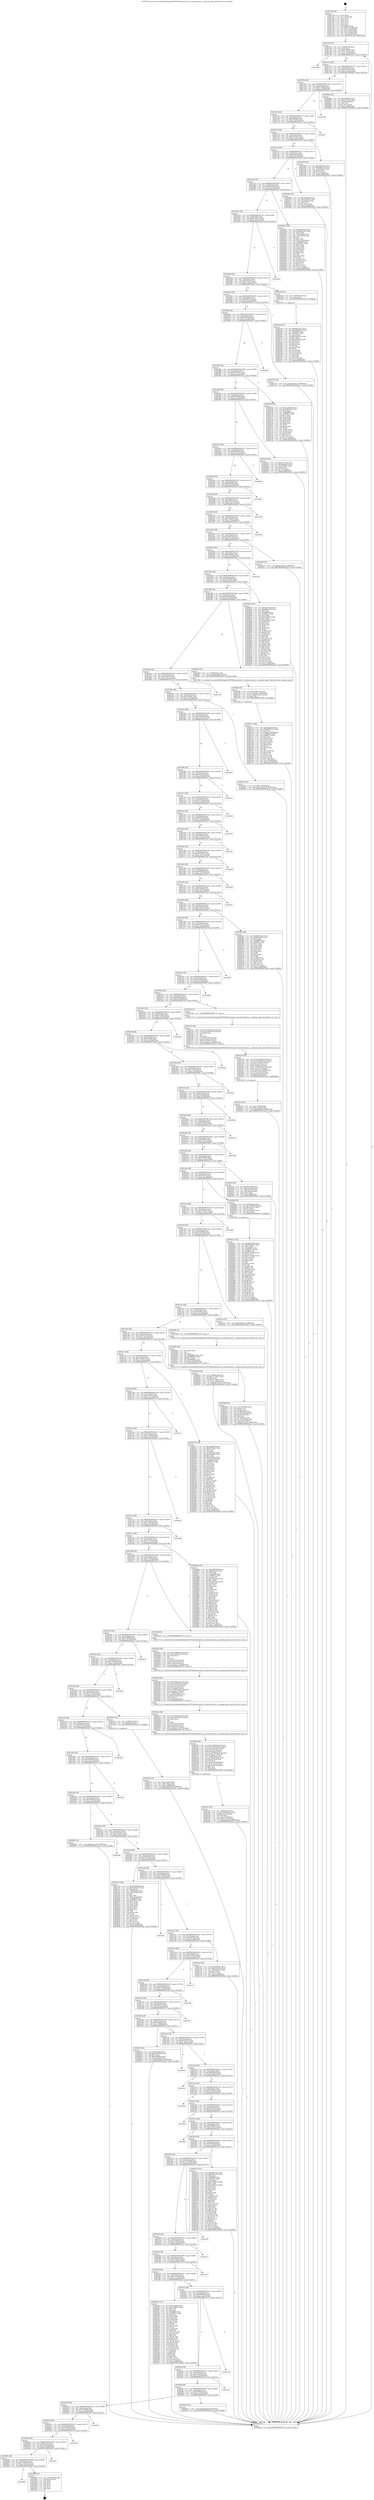 digraph "0x401720" {
  label = "0x401720 (/mnt/c/Users/mathe/Desktop/tcc/POCII/binaries/extr_af_silenceremove.c_compute_peak_Final-ollvm.out::main(0))"
  labelloc = "t"
  node[shape=record]

  Entry [label="",width=0.3,height=0.3,shape=circle,fillcolor=black,style=filled]
  "0x401752" [label="{
     0x401752 [32]\l
     | [instrs]\l
     &nbsp;&nbsp;0x401752 \<+6\>: mov -0xf8(%rbp),%eax\l
     &nbsp;&nbsp;0x401758 \<+2\>: mov %eax,%ecx\l
     &nbsp;&nbsp;0x40175a \<+6\>: sub $0x81762997,%ecx\l
     &nbsp;&nbsp;0x401760 \<+6\>: mov %eax,-0xfc(%rbp)\l
     &nbsp;&nbsp;0x401766 \<+6\>: mov %ecx,-0x100(%rbp)\l
     &nbsp;&nbsp;0x40176c \<+6\>: je 0000000000403ad3 \<main+0x23b3\>\l
  }"]
  "0x403ad3" [label="{
     0x403ad3\l
  }", style=dashed]
  "0x401772" [label="{
     0x401772 [28]\l
     | [instrs]\l
     &nbsp;&nbsp;0x401772 \<+5\>: jmp 0000000000401777 \<main+0x57\>\l
     &nbsp;&nbsp;0x401777 \<+6\>: mov -0xfc(%rbp),%eax\l
     &nbsp;&nbsp;0x40177d \<+5\>: sub $0x8327ed52,%eax\l
     &nbsp;&nbsp;0x401782 \<+6\>: mov %eax,-0x104(%rbp)\l
     &nbsp;&nbsp;0x401788 \<+6\>: je 000000000040284d \<main+0x112d\>\l
  }"]
  Exit [label="",width=0.3,height=0.3,shape=circle,fillcolor=black,style=filled,peripheries=2]
  "0x40284d" [label="{
     0x40284d [30]\l
     | [instrs]\l
     &nbsp;&nbsp;0x40284d \<+5\>: mov $0xe382cf2c,%eax\l
     &nbsp;&nbsp;0x402852 \<+5\>: mov $0x1d17522e,%ecx\l
     &nbsp;&nbsp;0x402857 \<+3\>: mov -0x2a(%rbp),%dl\l
     &nbsp;&nbsp;0x40285a \<+3\>: test $0x1,%dl\l
     &nbsp;&nbsp;0x40285d \<+3\>: cmovne %ecx,%eax\l
     &nbsp;&nbsp;0x402860 \<+6\>: mov %eax,-0xf8(%rbp)\l
     &nbsp;&nbsp;0x402866 \<+5\>: jmp 0000000000403bad \<main+0x248d\>\l
  }"]
  "0x40178e" [label="{
     0x40178e [28]\l
     | [instrs]\l
     &nbsp;&nbsp;0x40178e \<+5\>: jmp 0000000000401793 \<main+0x73\>\l
     &nbsp;&nbsp;0x401793 \<+6\>: mov -0xfc(%rbp),%eax\l
     &nbsp;&nbsp;0x401799 \<+5\>: sub $0x8411b9a8,%eax\l
     &nbsp;&nbsp;0x40179e \<+6\>: mov %eax,-0x108(%rbp)\l
     &nbsp;&nbsp;0x4017a4 \<+6\>: je 0000000000403789 \<main+0x2069\>\l
  }"]
  "0x402086" [label="{
     0x402086\l
  }", style=dashed]
  "0x403789" [label="{
     0x403789\l
  }", style=dashed]
  "0x4017aa" [label="{
     0x4017aa [28]\l
     | [instrs]\l
     &nbsp;&nbsp;0x4017aa \<+5\>: jmp 00000000004017af \<main+0x8f\>\l
     &nbsp;&nbsp;0x4017af \<+6\>: mov -0xfc(%rbp),%eax\l
     &nbsp;&nbsp;0x4017b5 \<+5\>: sub $0x85803fc8,%eax\l
     &nbsp;&nbsp;0x4017ba \<+6\>: mov %eax,-0x10c(%rbp)\l
     &nbsp;&nbsp;0x4017c0 \<+6\>: je 0000000000402fca \<main+0x18aa\>\l
  }"]
  "0x403949" [label="{
     0x403949 [21]\l
     | [instrs]\l
     &nbsp;&nbsp;0x403949 \<+3\>: mov -0x38(%rbp),%eax\l
     &nbsp;&nbsp;0x40394c \<+7\>: add $0x2a8,%rsp\l
     &nbsp;&nbsp;0x403953 \<+1\>: pop %rbx\l
     &nbsp;&nbsp;0x403954 \<+2\>: pop %r12\l
     &nbsp;&nbsp;0x403956 \<+2\>: pop %r13\l
     &nbsp;&nbsp;0x403958 \<+2\>: pop %r14\l
     &nbsp;&nbsp;0x40395a \<+2\>: pop %r15\l
     &nbsp;&nbsp;0x40395c \<+1\>: pop %rbp\l
     &nbsp;&nbsp;0x40395d \<+1\>: ret\l
  }"]
  "0x402fca" [label="{
     0x402fca\l
  }", style=dashed]
  "0x4017c6" [label="{
     0x4017c6 [28]\l
     | [instrs]\l
     &nbsp;&nbsp;0x4017c6 \<+5\>: jmp 00000000004017cb \<main+0xab\>\l
     &nbsp;&nbsp;0x4017cb \<+6\>: mov -0xfc(%rbp),%eax\l
     &nbsp;&nbsp;0x4017d1 \<+5\>: sub $0x87ed19ec,%eax\l
     &nbsp;&nbsp;0x4017d6 \<+6\>: mov %eax,-0x110(%rbp)\l
     &nbsp;&nbsp;0x4017dc \<+6\>: je 0000000000402180 \<main+0xa60\>\l
  }"]
  "0x40206a" [label="{
     0x40206a [28]\l
     | [instrs]\l
     &nbsp;&nbsp;0x40206a \<+5\>: jmp 000000000040206f \<main+0x94f\>\l
     &nbsp;&nbsp;0x40206f \<+6\>: mov -0xfc(%rbp),%eax\l
     &nbsp;&nbsp;0x402075 \<+5\>: sub $0x7a445876,%eax\l
     &nbsp;&nbsp;0x40207a \<+6\>: mov %eax,-0x24c(%rbp)\l
     &nbsp;&nbsp;0x402080 \<+6\>: je 0000000000403949 \<main+0x2229\>\l
  }"]
  "0x402180" [label="{
     0x402180 [30]\l
     | [instrs]\l
     &nbsp;&nbsp;0x402180 \<+5\>: mov $0xc9f23be0,%eax\l
     &nbsp;&nbsp;0x402185 \<+5\>: mov $0xefd6ec5e,%ecx\l
     &nbsp;&nbsp;0x40218a \<+3\>: mov -0x30(%rbp),%edx\l
     &nbsp;&nbsp;0x40218d \<+3\>: cmp $0x0,%edx\l
     &nbsp;&nbsp;0x402190 \<+3\>: cmove %ecx,%eax\l
     &nbsp;&nbsp;0x402193 \<+6\>: mov %eax,-0xf8(%rbp)\l
     &nbsp;&nbsp;0x402199 \<+5\>: jmp 0000000000403bad \<main+0x248d\>\l
  }"]
  "0x4017e2" [label="{
     0x4017e2 [28]\l
     | [instrs]\l
     &nbsp;&nbsp;0x4017e2 \<+5\>: jmp 00000000004017e7 \<main+0xc7\>\l
     &nbsp;&nbsp;0x4017e7 \<+6\>: mov -0xfc(%rbp),%eax\l
     &nbsp;&nbsp;0x4017ed \<+5\>: sub $0x88a02a53,%eax\l
     &nbsp;&nbsp;0x4017f2 \<+6\>: mov %eax,-0x114(%rbp)\l
     &nbsp;&nbsp;0x4017f8 \<+6\>: je 000000000040246d \<main+0xd4d\>\l
  }"]
  "0x40328c" [label="{
     0x40328c\l
  }", style=dashed]
  "0x40246d" [label="{
     0x40246d [30]\l
     | [instrs]\l
     &nbsp;&nbsp;0x40246d \<+5\>: mov $0xaf29c534,%eax\l
     &nbsp;&nbsp;0x402472 \<+5\>: mov $0x18c5847a,%ecx\l
     &nbsp;&nbsp;0x402477 \<+3\>: mov -0x2b(%rbp),%dl\l
     &nbsp;&nbsp;0x40247a \<+3\>: test $0x1,%dl\l
     &nbsp;&nbsp;0x40247d \<+3\>: cmovne %ecx,%eax\l
     &nbsp;&nbsp;0x402480 \<+6\>: mov %eax,-0xf8(%rbp)\l
     &nbsp;&nbsp;0x402486 \<+5\>: jmp 0000000000403bad \<main+0x248d\>\l
  }"]
  "0x4017fe" [label="{
     0x4017fe [28]\l
     | [instrs]\l
     &nbsp;&nbsp;0x4017fe \<+5\>: jmp 0000000000401803 \<main+0xe3\>\l
     &nbsp;&nbsp;0x401803 \<+6\>: mov -0xfc(%rbp),%eax\l
     &nbsp;&nbsp;0x401809 \<+5\>: sub $0x88b7ce39,%eax\l
     &nbsp;&nbsp;0x40180e \<+6\>: mov %eax,-0x118(%rbp)\l
     &nbsp;&nbsp;0x401814 \<+6\>: je 0000000000402403 \<main+0xce3\>\l
  }"]
  "0x40204e" [label="{
     0x40204e [28]\l
     | [instrs]\l
     &nbsp;&nbsp;0x40204e \<+5\>: jmp 0000000000402053 \<main+0x933\>\l
     &nbsp;&nbsp;0x402053 \<+6\>: mov -0xfc(%rbp),%eax\l
     &nbsp;&nbsp;0x402059 \<+5\>: sub $0x76dc4c43,%eax\l
     &nbsp;&nbsp;0x40205e \<+6\>: mov %eax,-0x248(%rbp)\l
     &nbsp;&nbsp;0x402064 \<+6\>: je 000000000040328c \<main+0x1b6c\>\l
  }"]
  "0x402403" [label="{
     0x402403 [106]\l
     | [instrs]\l
     &nbsp;&nbsp;0x402403 \<+5\>: mov $0x9f0e3581,%eax\l
     &nbsp;&nbsp;0x402408 \<+5\>: mov $0x88a02a53,%ecx\l
     &nbsp;&nbsp;0x40240d \<+2\>: xor %edx,%edx\l
     &nbsp;&nbsp;0x40240f \<+3\>: mov -0x74(%rbp),%esi\l
     &nbsp;&nbsp;0x402412 \<+3\>: cmp -0x70(%rbp),%esi\l
     &nbsp;&nbsp;0x402415 \<+4\>: setl %dil\l
     &nbsp;&nbsp;0x402419 \<+4\>: and $0x1,%dil\l
     &nbsp;&nbsp;0x40241d \<+4\>: mov %dil,-0x2b(%rbp)\l
     &nbsp;&nbsp;0x402421 \<+7\>: mov 0x406090,%esi\l
     &nbsp;&nbsp;0x402428 \<+8\>: mov 0x40607c,%r8d\l
     &nbsp;&nbsp;0x402430 \<+3\>: sub $0x1,%edx\l
     &nbsp;&nbsp;0x402433 \<+3\>: mov %esi,%r9d\l
     &nbsp;&nbsp;0x402436 \<+3\>: add %edx,%r9d\l
     &nbsp;&nbsp;0x402439 \<+4\>: imul %r9d,%esi\l
     &nbsp;&nbsp;0x40243d \<+3\>: and $0x1,%esi\l
     &nbsp;&nbsp;0x402440 \<+3\>: cmp $0x0,%esi\l
     &nbsp;&nbsp;0x402443 \<+4\>: sete %dil\l
     &nbsp;&nbsp;0x402447 \<+4\>: cmp $0xa,%r8d\l
     &nbsp;&nbsp;0x40244b \<+4\>: setl %r10b\l
     &nbsp;&nbsp;0x40244f \<+3\>: mov %dil,%r11b\l
     &nbsp;&nbsp;0x402452 \<+3\>: and %r10b,%r11b\l
     &nbsp;&nbsp;0x402455 \<+3\>: xor %r10b,%dil\l
     &nbsp;&nbsp;0x402458 \<+3\>: or %dil,%r11b\l
     &nbsp;&nbsp;0x40245b \<+4\>: test $0x1,%r11b\l
     &nbsp;&nbsp;0x40245f \<+3\>: cmovne %ecx,%eax\l
     &nbsp;&nbsp;0x402462 \<+6\>: mov %eax,-0xf8(%rbp)\l
     &nbsp;&nbsp;0x402468 \<+5\>: jmp 0000000000403bad \<main+0x248d\>\l
  }"]
  "0x40181a" [label="{
     0x40181a [28]\l
     | [instrs]\l
     &nbsp;&nbsp;0x40181a \<+5\>: jmp 000000000040181f \<main+0xff\>\l
     &nbsp;&nbsp;0x40181f \<+6\>: mov -0xfc(%rbp),%eax\l
     &nbsp;&nbsp;0x401825 \<+5\>: sub $0x8b872e21,%eax\l
     &nbsp;&nbsp;0x40182a \<+6\>: mov %eax,-0x11c(%rbp)\l
     &nbsp;&nbsp;0x401830 \<+6\>: je 0000000000403a0d \<main+0x22ed\>\l
  }"]
  "0x40357d" [label="{
     0x40357d\l
  }", style=dashed]
  "0x403a0d" [label="{
     0x403a0d\l
  }", style=dashed]
  "0x401836" [label="{
     0x401836 [28]\l
     | [instrs]\l
     &nbsp;&nbsp;0x401836 \<+5\>: jmp 000000000040183b \<main+0x11b\>\l
     &nbsp;&nbsp;0x40183b \<+6\>: mov -0xfc(%rbp),%eax\l
     &nbsp;&nbsp;0x401841 \<+5\>: sub $0x8d1fe2f7,%eax\l
     &nbsp;&nbsp;0x401846 \<+6\>: mov %eax,-0x120(%rbp)\l
     &nbsp;&nbsp;0x40184c \<+6\>: je 0000000000402a42 \<main+0x1322\>\l
  }"]
  "0x402032" [label="{
     0x402032 [28]\l
     | [instrs]\l
     &nbsp;&nbsp;0x402032 \<+5\>: jmp 0000000000402037 \<main+0x917\>\l
     &nbsp;&nbsp;0x402037 \<+6\>: mov -0xfc(%rbp),%eax\l
     &nbsp;&nbsp;0x40203d \<+5\>: sub $0x72b43e70,%eax\l
     &nbsp;&nbsp;0x402042 \<+6\>: mov %eax,-0x244(%rbp)\l
     &nbsp;&nbsp;0x402048 \<+6\>: je 000000000040357d \<main+0x1e5d\>\l
  }"]
  "0x402a42" [label="{
     0x402a42 [12]\l
     | [instrs]\l
     &nbsp;&nbsp;0x402a42 \<+4\>: mov -0x68(%rbp),%rax\l
     &nbsp;&nbsp;0x402a46 \<+3\>: mov %rax,%rdi\l
     &nbsp;&nbsp;0x402a49 \<+5\>: call 0000000000401030 \<free@plt\>\l
     | [calls]\l
     &nbsp;&nbsp;0x401030 \{1\} (unknown)\l
  }"]
  "0x401852" [label="{
     0x401852 [28]\l
     | [instrs]\l
     &nbsp;&nbsp;0x401852 \<+5\>: jmp 0000000000401857 \<main+0x137\>\l
     &nbsp;&nbsp;0x401857 \<+6\>: mov -0xfc(%rbp),%eax\l
     &nbsp;&nbsp;0x40185d \<+5\>: sub $0x9948721a,%eax\l
     &nbsp;&nbsp;0x401862 \<+6\>: mov %eax,-0x124(%rbp)\l
     &nbsp;&nbsp;0x401868 \<+6\>: je 000000000040277b \<main+0x105b\>\l
  }"]
  "0x40391f" [label="{
     0x40391f\l
  }", style=dashed]
  "0x40277b" [label="{
     0x40277b [15]\l
     | [instrs]\l
     &nbsp;&nbsp;0x40277b \<+10\>: movl $0x9971676c,-0xf8(%rbp)\l
     &nbsp;&nbsp;0x402785 \<+5\>: jmp 0000000000403bad \<main+0x248d\>\l
  }"]
  "0x40186e" [label="{
     0x40186e [28]\l
     | [instrs]\l
     &nbsp;&nbsp;0x40186e \<+5\>: jmp 0000000000401873 \<main+0x153\>\l
     &nbsp;&nbsp;0x401873 \<+6\>: mov -0xfc(%rbp),%eax\l
     &nbsp;&nbsp;0x401879 \<+5\>: sub $0x995d3430,%eax\l
     &nbsp;&nbsp;0x40187e \<+6\>: mov %eax,-0x128(%rbp)\l
     &nbsp;&nbsp;0x401884 \<+6\>: je 0000000000403b82 \<main+0x2462\>\l
  }"]
  "0x402a4e" [label="{
     0x402a4e [97]\l
     | [instrs]\l
     &nbsp;&nbsp;0x402a4e \<+5\>: mov $0x8b872e21,%ecx\l
     &nbsp;&nbsp;0x402a53 \<+5\>: mov $0x169d7645,%edx\l
     &nbsp;&nbsp;0x402a58 \<+7\>: mov 0x406090,%esi\l
     &nbsp;&nbsp;0x402a5f \<+8\>: mov 0x40607c,%r8d\l
     &nbsp;&nbsp;0x402a67 \<+3\>: mov %esi,%r9d\l
     &nbsp;&nbsp;0x402a6a \<+7\>: sub $0xc6d0f13d,%r9d\l
     &nbsp;&nbsp;0x402a71 \<+4\>: sub $0x1,%r9d\l
     &nbsp;&nbsp;0x402a75 \<+7\>: add $0xc6d0f13d,%r9d\l
     &nbsp;&nbsp;0x402a7c \<+4\>: imul %r9d,%esi\l
     &nbsp;&nbsp;0x402a80 \<+3\>: and $0x1,%esi\l
     &nbsp;&nbsp;0x402a83 \<+3\>: cmp $0x0,%esi\l
     &nbsp;&nbsp;0x402a86 \<+4\>: sete %r10b\l
     &nbsp;&nbsp;0x402a8a \<+4\>: cmp $0xa,%r8d\l
     &nbsp;&nbsp;0x402a8e \<+4\>: setl %r11b\l
     &nbsp;&nbsp;0x402a92 \<+3\>: mov %r10b,%bl\l
     &nbsp;&nbsp;0x402a95 \<+3\>: and %r11b,%bl\l
     &nbsp;&nbsp;0x402a98 \<+3\>: xor %r11b,%r10b\l
     &nbsp;&nbsp;0x402a9b \<+3\>: or %r10b,%bl\l
     &nbsp;&nbsp;0x402a9e \<+3\>: test $0x1,%bl\l
     &nbsp;&nbsp;0x402aa1 \<+3\>: cmovne %edx,%ecx\l
     &nbsp;&nbsp;0x402aa4 \<+6\>: mov %ecx,-0xf8(%rbp)\l
     &nbsp;&nbsp;0x402aaa \<+5\>: jmp 0000000000403bad \<main+0x248d\>\l
  }"]
  "0x403b82" [label="{
     0x403b82\l
  }", style=dashed]
  "0x40188a" [label="{
     0x40188a [28]\l
     | [instrs]\l
     &nbsp;&nbsp;0x40188a \<+5\>: jmp 000000000040188f \<main+0x16f\>\l
     &nbsp;&nbsp;0x40188f \<+6\>: mov -0xfc(%rbp),%eax\l
     &nbsp;&nbsp;0x401895 \<+5\>: sub $0x9971676c,%eax\l
     &nbsp;&nbsp;0x40189a \<+6\>: mov %eax,-0x12c(%rbp)\l
     &nbsp;&nbsp;0x4018a0 \<+6\>: je 000000000040278a \<main+0x106a\>\l
  }"]
  "0x40291c" [label="{
     0x40291c [153]\l
     | [instrs]\l
     &nbsp;&nbsp;0x40291c \<+5\>: mov $0xe0993938,%edx\l
     &nbsp;&nbsp;0x402921 \<+5\>: mov $0x36166b15,%esi\l
     &nbsp;&nbsp;0x402926 \<+3\>: mov $0x1,%r8b\l
     &nbsp;&nbsp;0x402929 \<+8\>: mov 0x406090,%r9d\l
     &nbsp;&nbsp;0x402931 \<+8\>: mov 0x40607c,%r10d\l
     &nbsp;&nbsp;0x402939 \<+3\>: mov %r9d,%r11d\l
     &nbsp;&nbsp;0x40293c \<+7\>: add $0xf977dc94,%r11d\l
     &nbsp;&nbsp;0x402943 \<+4\>: sub $0x1,%r11d\l
     &nbsp;&nbsp;0x402947 \<+7\>: sub $0xf977dc94,%r11d\l
     &nbsp;&nbsp;0x40294e \<+4\>: imul %r11d,%r9d\l
     &nbsp;&nbsp;0x402952 \<+4\>: and $0x1,%r9d\l
     &nbsp;&nbsp;0x402956 \<+4\>: cmp $0x0,%r9d\l
     &nbsp;&nbsp;0x40295a \<+3\>: sete %bl\l
     &nbsp;&nbsp;0x40295d \<+4\>: cmp $0xa,%r10d\l
     &nbsp;&nbsp;0x402961 \<+4\>: setl %r14b\l
     &nbsp;&nbsp;0x402965 \<+3\>: mov %bl,%r15b\l
     &nbsp;&nbsp;0x402968 \<+4\>: xor $0xff,%r15b\l
     &nbsp;&nbsp;0x40296c \<+3\>: mov %r14b,%r12b\l
     &nbsp;&nbsp;0x40296f \<+4\>: xor $0xff,%r12b\l
     &nbsp;&nbsp;0x402973 \<+4\>: xor $0x1,%r8b\l
     &nbsp;&nbsp;0x402977 \<+3\>: mov %r15b,%r13b\l
     &nbsp;&nbsp;0x40297a \<+4\>: and $0xff,%r13b\l
     &nbsp;&nbsp;0x40297e \<+3\>: and %r8b,%bl\l
     &nbsp;&nbsp;0x402981 \<+3\>: mov %r12b,%al\l
     &nbsp;&nbsp;0x402984 \<+2\>: and $0xff,%al\l
     &nbsp;&nbsp;0x402986 \<+3\>: and %r8b,%r14b\l
     &nbsp;&nbsp;0x402989 \<+3\>: or %bl,%r13b\l
     &nbsp;&nbsp;0x40298c \<+3\>: or %r14b,%al\l
     &nbsp;&nbsp;0x40298f \<+3\>: xor %al,%r13b\l
     &nbsp;&nbsp;0x402992 \<+3\>: or %r12b,%r15b\l
     &nbsp;&nbsp;0x402995 \<+4\>: xor $0xff,%r15b\l
     &nbsp;&nbsp;0x402999 \<+4\>: or $0x1,%r8b\l
     &nbsp;&nbsp;0x40299d \<+3\>: and %r8b,%r15b\l
     &nbsp;&nbsp;0x4029a0 \<+3\>: or %r15b,%r13b\l
     &nbsp;&nbsp;0x4029a3 \<+4\>: test $0x1,%r13b\l
     &nbsp;&nbsp;0x4029a7 \<+3\>: cmovne %esi,%edx\l
     &nbsp;&nbsp;0x4029aa \<+6\>: mov %edx,-0xf8(%rbp)\l
     &nbsp;&nbsp;0x4029b0 \<+5\>: jmp 0000000000403bad \<main+0x248d\>\l
  }"]
  "0x40278a" [label="{
     0x40278a [86]\l
     | [instrs]\l
     &nbsp;&nbsp;0x40278a \<+5\>: mov $0x35a98339,%eax\l
     &nbsp;&nbsp;0x40278f \<+5\>: mov $0x3b807f75,%ecx\l
     &nbsp;&nbsp;0x402794 \<+2\>: xor %edx,%edx\l
     &nbsp;&nbsp;0x402796 \<+7\>: mov 0x406090,%esi\l
     &nbsp;&nbsp;0x40279d \<+7\>: mov 0x40607c,%edi\l
     &nbsp;&nbsp;0x4027a4 \<+3\>: sub $0x1,%edx\l
     &nbsp;&nbsp;0x4027a7 \<+3\>: mov %esi,%r8d\l
     &nbsp;&nbsp;0x4027aa \<+3\>: add %edx,%r8d\l
     &nbsp;&nbsp;0x4027ad \<+4\>: imul %r8d,%esi\l
     &nbsp;&nbsp;0x4027b1 \<+3\>: and $0x1,%esi\l
     &nbsp;&nbsp;0x4027b4 \<+3\>: cmp $0x0,%esi\l
     &nbsp;&nbsp;0x4027b7 \<+4\>: sete %r9b\l
     &nbsp;&nbsp;0x4027bb \<+3\>: cmp $0xa,%edi\l
     &nbsp;&nbsp;0x4027be \<+4\>: setl %r10b\l
     &nbsp;&nbsp;0x4027c2 \<+3\>: mov %r9b,%r11b\l
     &nbsp;&nbsp;0x4027c5 \<+3\>: and %r10b,%r11b\l
     &nbsp;&nbsp;0x4027c8 \<+3\>: xor %r10b,%r9b\l
     &nbsp;&nbsp;0x4027cb \<+3\>: or %r9b,%r11b\l
     &nbsp;&nbsp;0x4027ce \<+4\>: test $0x1,%r11b\l
     &nbsp;&nbsp;0x4027d2 \<+3\>: cmovne %ecx,%eax\l
     &nbsp;&nbsp;0x4027d5 \<+6\>: mov %eax,-0xf8(%rbp)\l
     &nbsp;&nbsp;0x4027db \<+5\>: jmp 0000000000403bad \<main+0x248d\>\l
  }"]
  "0x4018a6" [label="{
     0x4018a6 [28]\l
     | [instrs]\l
     &nbsp;&nbsp;0x4018a6 \<+5\>: jmp 00000000004018ab \<main+0x18b\>\l
     &nbsp;&nbsp;0x4018ab \<+6\>: mov -0xfc(%rbp),%eax\l
     &nbsp;&nbsp;0x4018b1 \<+5\>: sub $0x9b561248,%eax\l
     &nbsp;&nbsp;0x4018b6 \<+6\>: mov %eax,-0x130(%rbp)\l
     &nbsp;&nbsp;0x4018bc \<+6\>: je 00000000004020c8 \<main+0x9a8\>\l
  }"]
  "0x402711" [label="{
     0x402711 [106]\l
     | [instrs]\l
     &nbsp;&nbsp;0x402711 \<+5\>: mov $0xe83216a9,%ecx\l
     &nbsp;&nbsp;0x402716 \<+5\>: mov $0x9948721a,%edx\l
     &nbsp;&nbsp;0x40271b \<+2\>: xor %esi,%esi\l
     &nbsp;&nbsp;0x40271d \<+10\>: movl $0x0,-0x84(%rbp)\l
     &nbsp;&nbsp;0x402727 \<+8\>: mov 0x406090,%r8d\l
     &nbsp;&nbsp;0x40272f \<+8\>: mov 0x40607c,%r9d\l
     &nbsp;&nbsp;0x402737 \<+3\>: sub $0x1,%esi\l
     &nbsp;&nbsp;0x40273a \<+3\>: mov %r8d,%r10d\l
     &nbsp;&nbsp;0x40273d \<+3\>: add %esi,%r10d\l
     &nbsp;&nbsp;0x402740 \<+4\>: imul %r10d,%r8d\l
     &nbsp;&nbsp;0x402744 \<+4\>: and $0x1,%r8d\l
     &nbsp;&nbsp;0x402748 \<+4\>: cmp $0x0,%r8d\l
     &nbsp;&nbsp;0x40274c \<+4\>: sete %r11b\l
     &nbsp;&nbsp;0x402750 \<+4\>: cmp $0xa,%r9d\l
     &nbsp;&nbsp;0x402754 \<+3\>: setl %bl\l
     &nbsp;&nbsp;0x402757 \<+3\>: mov %r11b,%r14b\l
     &nbsp;&nbsp;0x40275a \<+3\>: and %bl,%r14b\l
     &nbsp;&nbsp;0x40275d \<+3\>: xor %bl,%r11b\l
     &nbsp;&nbsp;0x402760 \<+3\>: or %r11b,%r14b\l
     &nbsp;&nbsp;0x402763 \<+4\>: test $0x1,%r14b\l
     &nbsp;&nbsp;0x402767 \<+3\>: cmovne %edx,%ecx\l
     &nbsp;&nbsp;0x40276a \<+6\>: mov %ecx,-0xf8(%rbp)\l
     &nbsp;&nbsp;0x402770 \<+6\>: mov %eax,-0x278(%rbp)\l
     &nbsp;&nbsp;0x402776 \<+5\>: jmp 0000000000403bad \<main+0x248d\>\l
  }"]
  "0x4020c8" [label="{
     0x4020c8 [30]\l
     | [instrs]\l
     &nbsp;&nbsp;0x4020c8 \<+5\>: mov $0x29718c22,%eax\l
     &nbsp;&nbsp;0x4020cd \<+5\>: mov $0x36d4ae67,%ecx\l
     &nbsp;&nbsp;0x4020d2 \<+3\>: mov -0x34(%rbp),%edx\l
     &nbsp;&nbsp;0x4020d5 \<+3\>: cmp $0x2,%edx\l
     &nbsp;&nbsp;0x4020d8 \<+3\>: cmovne %ecx,%eax\l
     &nbsp;&nbsp;0x4020db \<+6\>: mov %eax,-0xf8(%rbp)\l
     &nbsp;&nbsp;0x4020e1 \<+5\>: jmp 0000000000403bad \<main+0x248d\>\l
  }"]
  "0x4018c2" [label="{
     0x4018c2 [28]\l
     | [instrs]\l
     &nbsp;&nbsp;0x4018c2 \<+5\>: jmp 00000000004018c7 \<main+0x1a7\>\l
     &nbsp;&nbsp;0x4018c7 \<+6\>: mov -0xfc(%rbp),%eax\l
     &nbsp;&nbsp;0x4018cd \<+5\>: sub $0x9c0de75f,%eax\l
     &nbsp;&nbsp;0x4018d2 \<+6\>: mov %eax,-0x134(%rbp)\l
     &nbsp;&nbsp;0x4018d8 \<+6\>: je 0000000000402b82 \<main+0x1462\>\l
  }"]
  "0x403bad" [label="{
     0x403bad [5]\l
     | [instrs]\l
     &nbsp;&nbsp;0x403bad \<+5\>: jmp 0000000000401752 \<main+0x32\>\l
  }"]
  "0x401720" [label="{
     0x401720 [50]\l
     | [instrs]\l
     &nbsp;&nbsp;0x401720 \<+1\>: push %rbp\l
     &nbsp;&nbsp;0x401721 \<+3\>: mov %rsp,%rbp\l
     &nbsp;&nbsp;0x401724 \<+2\>: push %r15\l
     &nbsp;&nbsp;0x401726 \<+2\>: push %r14\l
     &nbsp;&nbsp;0x401728 \<+2\>: push %r13\l
     &nbsp;&nbsp;0x40172a \<+2\>: push %r12\l
     &nbsp;&nbsp;0x40172c \<+1\>: push %rbx\l
     &nbsp;&nbsp;0x40172d \<+7\>: sub $0x2a8,%rsp\l
     &nbsp;&nbsp;0x401734 \<+7\>: movl $0x0,-0x38(%rbp)\l
     &nbsp;&nbsp;0x40173b \<+3\>: mov %edi,-0x3c(%rbp)\l
     &nbsp;&nbsp;0x40173e \<+4\>: mov %rsi,-0x48(%rbp)\l
     &nbsp;&nbsp;0x401742 \<+3\>: mov -0x3c(%rbp),%edi\l
     &nbsp;&nbsp;0x401745 \<+3\>: mov %edi,-0x34(%rbp)\l
     &nbsp;&nbsp;0x401748 \<+10\>: movl $0x9b561248,-0xf8(%rbp)\l
  }"]
  "0x4026f6" [label="{
     0x4026f6 [27]\l
     | [instrs]\l
     &nbsp;&nbsp;0x4026f6 \<+10\>: movabs $0x404179,%rdi\l
     &nbsp;&nbsp;0x402700 \<+5\>: movsd %xmm0,-0x80(%rbp)\l
     &nbsp;&nbsp;0x402705 \<+5\>: movsd -0x80(%rbp),%xmm0\l
     &nbsp;&nbsp;0x40270a \<+2\>: mov $0x1,%al\l
     &nbsp;&nbsp;0x40270c \<+5\>: call 0000000000401040 \<printf@plt\>\l
     | [calls]\l
     &nbsp;&nbsp;0x401040 \{1\} (unknown)\l
  }"]
  "0x402b82" [label="{
     0x402b82\l
  }", style=dashed]
  "0x4018de" [label="{
     0x4018de [28]\l
     | [instrs]\l
     &nbsp;&nbsp;0x4018de \<+5\>: jmp 00000000004018e3 \<main+0x1c3\>\l
     &nbsp;&nbsp;0x4018e3 \<+6\>: mov -0xfc(%rbp),%eax\l
     &nbsp;&nbsp;0x4018e9 \<+5\>: sub $0x9f0e3581,%eax\l
     &nbsp;&nbsp;0x4018ee \<+6\>: mov %eax,-0x138(%rbp)\l
     &nbsp;&nbsp;0x4018f4 \<+6\>: je 000000000040395e \<main+0x223e\>\l
  }"]
  "0x402016" [label="{
     0x402016 [28]\l
     | [instrs]\l
     &nbsp;&nbsp;0x402016 \<+5\>: jmp 000000000040201b \<main+0x8fb\>\l
     &nbsp;&nbsp;0x40201b \<+6\>: mov -0xfc(%rbp),%eax\l
     &nbsp;&nbsp;0x402021 \<+5\>: sub $0x70444250,%eax\l
     &nbsp;&nbsp;0x402026 \<+6\>: mov %eax,-0x240(%rbp)\l
     &nbsp;&nbsp;0x40202c \<+6\>: je 000000000040391f \<main+0x21ff\>\l
  }"]
  "0x40395e" [label="{
     0x40395e\l
  }", style=dashed]
  "0x4018fa" [label="{
     0x4018fa [28]\l
     | [instrs]\l
     &nbsp;&nbsp;0x4018fa \<+5\>: jmp 00000000004018ff \<main+0x1df\>\l
     &nbsp;&nbsp;0x4018ff \<+6\>: mov -0xfc(%rbp),%eax\l
     &nbsp;&nbsp;0x401905 \<+5\>: sub $0xa2631fc5,%eax\l
     &nbsp;&nbsp;0x40190a \<+6\>: mov %eax,-0x13c(%rbp)\l
     &nbsp;&nbsp;0x401910 \<+6\>: je 00000000004036e9 \<main+0x1fc9\>\l
  }"]
  "0x402615" [label="{
     0x402615 [15]\l
     | [instrs]\l
     &nbsp;&nbsp;0x402615 \<+10\>: movl $0x54a8cedf,-0xf8(%rbp)\l
     &nbsp;&nbsp;0x40261f \<+5\>: jmp 0000000000403bad \<main+0x248d\>\l
  }"]
  "0x4036e9" [label="{
     0x4036e9\l
  }", style=dashed]
  "0x401916" [label="{
     0x401916 [28]\l
     | [instrs]\l
     &nbsp;&nbsp;0x401916 \<+5\>: jmp 000000000040191b \<main+0x1fb\>\l
     &nbsp;&nbsp;0x40191b \<+6\>: mov -0xfc(%rbp),%eax\l
     &nbsp;&nbsp;0x401921 \<+5\>: sub $0xa756f237,%eax\l
     &nbsp;&nbsp;0x401926 \<+6\>: mov %eax,-0x140(%rbp)\l
     &nbsp;&nbsp;0x40192c \<+6\>: je 0000000000403812 \<main+0x20f2\>\l
  }"]
  "0x401ffa" [label="{
     0x401ffa [28]\l
     | [instrs]\l
     &nbsp;&nbsp;0x401ffa \<+5\>: jmp 0000000000401fff \<main+0x8df\>\l
     &nbsp;&nbsp;0x401fff \<+6\>: mov -0xfc(%rbp),%eax\l
     &nbsp;&nbsp;0x402005 \<+5\>: sub $0x6f7789ed,%eax\l
     &nbsp;&nbsp;0x40200a \<+6\>: mov %eax,-0x23c(%rbp)\l
     &nbsp;&nbsp;0x402010 \<+6\>: je 0000000000402615 \<main+0xef5\>\l
  }"]
  "0x403812" [label="{
     0x403812\l
  }", style=dashed]
  "0x401932" [label="{
     0x401932 [28]\l
     | [instrs]\l
     &nbsp;&nbsp;0x401932 \<+5\>: jmp 0000000000401937 \<main+0x217\>\l
     &nbsp;&nbsp;0x401937 \<+6\>: mov -0xfc(%rbp),%eax\l
     &nbsp;&nbsp;0x40193d \<+5\>: sub $0xaf29c534,%eax\l
     &nbsp;&nbsp;0x401942 \<+6\>: mov %eax,-0x144(%rbp)\l
     &nbsp;&nbsp;0x401948 \<+6\>: je 0000000000402624 \<main+0xf04\>\l
  }"]
  "0x402ce4" [label="{
     0x402ce4\l
  }", style=dashed]
  "0x402624" [label="{
     0x402624 [15]\l
     | [instrs]\l
     &nbsp;&nbsp;0x402624 \<+10\>: movl $0x45cd6ef8,-0xf8(%rbp)\l
     &nbsp;&nbsp;0x40262e \<+5\>: jmp 0000000000403bad \<main+0x248d\>\l
  }"]
  "0x40194e" [label="{
     0x40194e [28]\l
     | [instrs]\l
     &nbsp;&nbsp;0x40194e \<+5\>: jmp 0000000000401953 \<main+0x233\>\l
     &nbsp;&nbsp;0x401953 \<+6\>: mov -0xfc(%rbp),%eax\l
     &nbsp;&nbsp;0x401959 \<+5\>: sub $0xb00042c2,%eax\l
     &nbsp;&nbsp;0x40195e \<+6\>: mov %eax,-0x148(%rbp)\l
     &nbsp;&nbsp;0x401964 \<+6\>: je 0000000000402abe \<main+0x139e\>\l
  }"]
  "0x401fde" [label="{
     0x401fde [28]\l
     | [instrs]\l
     &nbsp;&nbsp;0x401fde \<+5\>: jmp 0000000000401fe3 \<main+0x8c3\>\l
     &nbsp;&nbsp;0x401fe3 \<+6\>: mov -0xfc(%rbp),%eax\l
     &nbsp;&nbsp;0x401fe9 \<+5\>: sub $0x6ee0b345,%eax\l
     &nbsp;&nbsp;0x401fee \<+6\>: mov %eax,-0x238(%rbp)\l
     &nbsp;&nbsp;0x401ff4 \<+6\>: je 0000000000402ce4 \<main+0x15c4\>\l
  }"]
  "0x402abe" [label="{
     0x402abe\l
  }", style=dashed]
  "0x40196a" [label="{
     0x40196a [28]\l
     | [instrs]\l
     &nbsp;&nbsp;0x40196a \<+5\>: jmp 000000000040196f \<main+0x24f\>\l
     &nbsp;&nbsp;0x40196f \<+6\>: mov -0xfc(%rbp),%eax\l
     &nbsp;&nbsp;0x401975 \<+5\>: sub $0xb96ce5d6,%eax\l
     &nbsp;&nbsp;0x40197a \<+6\>: mov %eax,-0x14c(%rbp)\l
     &nbsp;&nbsp;0x401980 \<+6\>: je 0000000000402655 \<main+0xf35\>\l
  }"]
  "0x4031e5" [label="{
     0x4031e5\l
  }", style=dashed]
  "0x402655" [label="{
     0x402655 [147]\l
     | [instrs]\l
     &nbsp;&nbsp;0x402655 \<+5\>: mov $0xe83216a9,%eax\l
     &nbsp;&nbsp;0x40265a \<+5\>: mov $0xbf6bae36,%ecx\l
     &nbsp;&nbsp;0x40265f \<+2\>: mov $0x1,%dl\l
     &nbsp;&nbsp;0x402661 \<+7\>: mov 0x406090,%esi\l
     &nbsp;&nbsp;0x402668 \<+7\>: mov 0x40607c,%edi\l
     &nbsp;&nbsp;0x40266f \<+3\>: mov %esi,%r8d\l
     &nbsp;&nbsp;0x402672 \<+7\>: add $0xea5f3fee,%r8d\l
     &nbsp;&nbsp;0x402679 \<+4\>: sub $0x1,%r8d\l
     &nbsp;&nbsp;0x40267d \<+7\>: sub $0xea5f3fee,%r8d\l
     &nbsp;&nbsp;0x402684 \<+4\>: imul %r8d,%esi\l
     &nbsp;&nbsp;0x402688 \<+3\>: and $0x1,%esi\l
     &nbsp;&nbsp;0x40268b \<+3\>: cmp $0x0,%esi\l
     &nbsp;&nbsp;0x40268e \<+4\>: sete %r9b\l
     &nbsp;&nbsp;0x402692 \<+3\>: cmp $0xa,%edi\l
     &nbsp;&nbsp;0x402695 \<+4\>: setl %r10b\l
     &nbsp;&nbsp;0x402699 \<+3\>: mov %r9b,%r11b\l
     &nbsp;&nbsp;0x40269c \<+4\>: xor $0xff,%r11b\l
     &nbsp;&nbsp;0x4026a0 \<+3\>: mov %r10b,%bl\l
     &nbsp;&nbsp;0x4026a3 \<+3\>: xor $0xff,%bl\l
     &nbsp;&nbsp;0x4026a6 \<+3\>: xor $0x1,%dl\l
     &nbsp;&nbsp;0x4026a9 \<+3\>: mov %r11b,%r14b\l
     &nbsp;&nbsp;0x4026ac \<+4\>: and $0xff,%r14b\l
     &nbsp;&nbsp;0x4026b0 \<+3\>: and %dl,%r9b\l
     &nbsp;&nbsp;0x4026b3 \<+3\>: mov %bl,%r15b\l
     &nbsp;&nbsp;0x4026b6 \<+4\>: and $0xff,%r15b\l
     &nbsp;&nbsp;0x4026ba \<+3\>: and %dl,%r10b\l
     &nbsp;&nbsp;0x4026bd \<+3\>: or %r9b,%r14b\l
     &nbsp;&nbsp;0x4026c0 \<+3\>: or %r10b,%r15b\l
     &nbsp;&nbsp;0x4026c3 \<+3\>: xor %r15b,%r14b\l
     &nbsp;&nbsp;0x4026c6 \<+3\>: or %bl,%r11b\l
     &nbsp;&nbsp;0x4026c9 \<+4\>: xor $0xff,%r11b\l
     &nbsp;&nbsp;0x4026cd \<+3\>: or $0x1,%dl\l
     &nbsp;&nbsp;0x4026d0 \<+3\>: and %dl,%r11b\l
     &nbsp;&nbsp;0x4026d3 \<+3\>: or %r11b,%r14b\l
     &nbsp;&nbsp;0x4026d6 \<+4\>: test $0x1,%r14b\l
     &nbsp;&nbsp;0x4026da \<+3\>: cmovne %ecx,%eax\l
     &nbsp;&nbsp;0x4026dd \<+6\>: mov %eax,-0xf8(%rbp)\l
     &nbsp;&nbsp;0x4026e3 \<+5\>: jmp 0000000000403bad \<main+0x248d\>\l
  }"]
  "0x401986" [label="{
     0x401986 [28]\l
     | [instrs]\l
     &nbsp;&nbsp;0x401986 \<+5\>: jmp 000000000040198b \<main+0x26b\>\l
     &nbsp;&nbsp;0x40198b \<+6\>: mov -0xfc(%rbp),%eax\l
     &nbsp;&nbsp;0x401991 \<+5\>: sub $0xbf6bae36,%eax\l
     &nbsp;&nbsp;0x401996 \<+6\>: mov %eax,-0x150(%rbp)\l
     &nbsp;&nbsp;0x40199c \<+6\>: je 00000000004026e8 \<main+0xfc8\>\l
  }"]
  "0x401fc2" [label="{
     0x401fc2 [28]\l
     | [instrs]\l
     &nbsp;&nbsp;0x401fc2 \<+5\>: jmp 0000000000401fc7 \<main+0x8a7\>\l
     &nbsp;&nbsp;0x401fc7 \<+6\>: mov -0xfc(%rbp),%eax\l
     &nbsp;&nbsp;0x401fcd \<+5\>: sub $0x68089c60,%eax\l
     &nbsp;&nbsp;0x401fd2 \<+6\>: mov %eax,-0x234(%rbp)\l
     &nbsp;&nbsp;0x401fd8 \<+6\>: je 00000000004031e5 \<main+0x1ac5\>\l
  }"]
  "0x4026e8" [label="{
     0x4026e8 [14]\l
     | [instrs]\l
     &nbsp;&nbsp;0x4026e8 \<+4\>: mov -0x68(%rbp),%rdi\l
     &nbsp;&nbsp;0x4026ec \<+5\>: movsd -0x58(%rbp),%xmm0\l
     &nbsp;&nbsp;0x4026f1 \<+5\>: call 0000000000401460 \<compute_peak\>\l
     | [calls]\l
     &nbsp;&nbsp;0x401460 \{1\} (/mnt/c/Users/mathe/Desktop/tcc/POCII/binaries/extr_af_silenceremove.c_compute_peak_Final-ollvm.out::compute_peak)\l
  }"]
  "0x4019a2" [label="{
     0x4019a2 [28]\l
     | [instrs]\l
     &nbsp;&nbsp;0x4019a2 \<+5\>: jmp 00000000004019a7 \<main+0x287\>\l
     &nbsp;&nbsp;0x4019a7 \<+6\>: mov -0xfc(%rbp),%eax\l
     &nbsp;&nbsp;0x4019ad \<+5\>: sub $0xc1d947f1,%eax\l
     &nbsp;&nbsp;0x4019b2 \<+6\>: mov %eax,-0x154(%rbp)\l
     &nbsp;&nbsp;0x4019b8 \<+6\>: je 00000000004031bd \<main+0x1a9d\>\l
  }"]
  "0x4024ee" [label="{
     0x4024ee [137]\l
     | [instrs]\l
     &nbsp;&nbsp;0x4024ee \<+5\>: mov $0x32e3b50,%eax\l
     &nbsp;&nbsp;0x4024f3 \<+5\>: mov $0x1a7892c9,%ecx\l
     &nbsp;&nbsp;0x4024f8 \<+2\>: mov $0x1,%dl\l
     &nbsp;&nbsp;0x4024fa \<+2\>: xor %esi,%esi\l
     &nbsp;&nbsp;0x4024fc \<+7\>: mov 0x406090,%edi\l
     &nbsp;&nbsp;0x402503 \<+8\>: mov 0x40607c,%r8d\l
     &nbsp;&nbsp;0x40250b \<+3\>: sub $0x1,%esi\l
     &nbsp;&nbsp;0x40250e \<+3\>: mov %edi,%r9d\l
     &nbsp;&nbsp;0x402511 \<+3\>: add %esi,%r9d\l
     &nbsp;&nbsp;0x402514 \<+4\>: imul %r9d,%edi\l
     &nbsp;&nbsp;0x402518 \<+3\>: and $0x1,%edi\l
     &nbsp;&nbsp;0x40251b \<+3\>: cmp $0x0,%edi\l
     &nbsp;&nbsp;0x40251e \<+4\>: sete %r10b\l
     &nbsp;&nbsp;0x402522 \<+4\>: cmp $0xa,%r8d\l
     &nbsp;&nbsp;0x402526 \<+4\>: setl %r11b\l
     &nbsp;&nbsp;0x40252a \<+3\>: mov %r10b,%bl\l
     &nbsp;&nbsp;0x40252d \<+3\>: xor $0xff,%bl\l
     &nbsp;&nbsp;0x402530 \<+3\>: mov %r11b,%r14b\l
     &nbsp;&nbsp;0x402533 \<+4\>: xor $0xff,%r14b\l
     &nbsp;&nbsp;0x402537 \<+3\>: xor $0x0,%dl\l
     &nbsp;&nbsp;0x40253a \<+3\>: mov %bl,%r15b\l
     &nbsp;&nbsp;0x40253d \<+4\>: and $0x0,%r15b\l
     &nbsp;&nbsp;0x402541 \<+3\>: and %dl,%r10b\l
     &nbsp;&nbsp;0x402544 \<+3\>: mov %r14b,%r12b\l
     &nbsp;&nbsp;0x402547 \<+4\>: and $0x0,%r12b\l
     &nbsp;&nbsp;0x40254b \<+3\>: and %dl,%r11b\l
     &nbsp;&nbsp;0x40254e \<+3\>: or %r10b,%r15b\l
     &nbsp;&nbsp;0x402551 \<+3\>: or %r11b,%r12b\l
     &nbsp;&nbsp;0x402554 \<+3\>: xor %r12b,%r15b\l
     &nbsp;&nbsp;0x402557 \<+3\>: or %r14b,%bl\l
     &nbsp;&nbsp;0x40255a \<+3\>: xor $0xff,%bl\l
     &nbsp;&nbsp;0x40255d \<+3\>: or $0x0,%dl\l
     &nbsp;&nbsp;0x402560 \<+2\>: and %dl,%bl\l
     &nbsp;&nbsp;0x402562 \<+3\>: or %bl,%r15b\l
     &nbsp;&nbsp;0x402565 \<+4\>: test $0x1,%r15b\l
     &nbsp;&nbsp;0x402569 \<+3\>: cmovne %ecx,%eax\l
     &nbsp;&nbsp;0x40256c \<+6\>: mov %eax,-0xf8(%rbp)\l
     &nbsp;&nbsp;0x402572 \<+5\>: jmp 0000000000403bad \<main+0x248d\>\l
  }"]
  "0x4031bd" [label="{
     0x4031bd\l
  }", style=dashed]
  "0x4019be" [label="{
     0x4019be [28]\l
     | [instrs]\l
     &nbsp;&nbsp;0x4019be \<+5\>: jmp 00000000004019c3 \<main+0x2a3\>\l
     &nbsp;&nbsp;0x4019c3 \<+6\>: mov -0xfc(%rbp),%eax\l
     &nbsp;&nbsp;0x4019c9 \<+5\>: sub $0xc5f32eb1,%eax\l
     &nbsp;&nbsp;0x4019ce \<+6\>: mov %eax,-0x158(%rbp)\l
     &nbsp;&nbsp;0x4019d4 \<+6\>: je 0000000000403933 \<main+0x2213\>\l
  }"]
  "0x401fa6" [label="{
     0x401fa6 [28]\l
     | [instrs]\l
     &nbsp;&nbsp;0x401fa6 \<+5\>: jmp 0000000000401fab \<main+0x88b\>\l
     &nbsp;&nbsp;0x401fab \<+6\>: mov -0xfc(%rbp),%eax\l
     &nbsp;&nbsp;0x401fb1 \<+5\>: sub $0x67c133e9,%eax\l
     &nbsp;&nbsp;0x401fb6 \<+6\>: mov %eax,-0x230(%rbp)\l
     &nbsp;&nbsp;0x401fbc \<+6\>: je 00000000004024ee \<main+0xdce\>\l
  }"]
  "0x403933" [label="{
     0x403933 [22]\l
     | [instrs]\l
     &nbsp;&nbsp;0x403933 \<+7\>: movl $0x0,-0x38(%rbp)\l
     &nbsp;&nbsp;0x40393a \<+10\>: movl $0x7a445876,-0xf8(%rbp)\l
     &nbsp;&nbsp;0x403944 \<+5\>: jmp 0000000000403bad \<main+0x248d\>\l
  }"]
  "0x4019da" [label="{
     0x4019da [28]\l
     | [instrs]\l
     &nbsp;&nbsp;0x4019da \<+5\>: jmp 00000000004019df \<main+0x2bf\>\l
     &nbsp;&nbsp;0x4019df \<+6\>: mov -0xfc(%rbp),%eax\l
     &nbsp;&nbsp;0x4019e5 \<+5\>: sub $0xc8224f34,%eax\l
     &nbsp;&nbsp;0x4019ea \<+6\>: mov %eax,-0x15c(%rbp)\l
     &nbsp;&nbsp;0x4019f0 \<+6\>: je 0000000000402f28 \<main+0x1808\>\l
  }"]
  "0x403765" [label="{
     0x403765\l
  }", style=dashed]
  "0x402f28" [label="{
     0x402f28\l
  }", style=dashed]
  "0x4019f6" [label="{
     0x4019f6 [28]\l
     | [instrs]\l
     &nbsp;&nbsp;0x4019f6 \<+5\>: jmp 00000000004019fb \<main+0x2db\>\l
     &nbsp;&nbsp;0x4019fb \<+6\>: mov -0xfc(%rbp),%eax\l
     &nbsp;&nbsp;0x401a01 \<+5\>: sub $0xc84cec29,%eax\l
     &nbsp;&nbsp;0x401a06 \<+6\>: mov %eax,-0x160(%rbp)\l
     &nbsp;&nbsp;0x401a0c \<+6\>: je 00000000004038c1 \<main+0x21a1\>\l
  }"]
  "0x401f8a" [label="{
     0x401f8a [28]\l
     | [instrs]\l
     &nbsp;&nbsp;0x401f8a \<+5\>: jmp 0000000000401f8f \<main+0x86f\>\l
     &nbsp;&nbsp;0x401f8f \<+6\>: mov -0xfc(%rbp),%eax\l
     &nbsp;&nbsp;0x401f95 \<+5\>: sub $0x5d302813,%eax\l
     &nbsp;&nbsp;0x401f9a \<+6\>: mov %eax,-0x22c(%rbp)\l
     &nbsp;&nbsp;0x401fa0 \<+6\>: je 0000000000403765 \<main+0x2045\>\l
  }"]
  "0x4038c1" [label="{
     0x4038c1\l
  }", style=dashed]
  "0x401a12" [label="{
     0x401a12 [28]\l
     | [instrs]\l
     &nbsp;&nbsp;0x401a12 \<+5\>: jmp 0000000000401a17 \<main+0x2f7\>\l
     &nbsp;&nbsp;0x401a17 \<+6\>: mov -0xfc(%rbp),%eax\l
     &nbsp;&nbsp;0x401a1d \<+5\>: sub $0xc937eab4,%eax\l
     &nbsp;&nbsp;0x401a22 \<+6\>: mov %eax,-0x164(%rbp)\l
     &nbsp;&nbsp;0x401a28 \<+6\>: je 0000000000402e6d \<main+0x174d\>\l
  }"]
  "0x4031ae" [label="{
     0x4031ae\l
  }", style=dashed]
  "0x402e6d" [label="{
     0x402e6d\l
  }", style=dashed]
  "0x401a2e" [label="{
     0x401a2e [28]\l
     | [instrs]\l
     &nbsp;&nbsp;0x401a2e \<+5\>: jmp 0000000000401a33 \<main+0x313\>\l
     &nbsp;&nbsp;0x401a33 \<+6\>: mov -0xfc(%rbp),%eax\l
     &nbsp;&nbsp;0x401a39 \<+5\>: sub $0xc9f23be0,%eax\l
     &nbsp;&nbsp;0x401a3e \<+6\>: mov %eax,-0x168(%rbp)\l
     &nbsp;&nbsp;0x401a44 \<+6\>: je 0000000000403910 \<main+0x21f0\>\l
  }"]
  "0x401f6e" [label="{
     0x401f6e [28]\l
     | [instrs]\l
     &nbsp;&nbsp;0x401f6e \<+5\>: jmp 0000000000401f73 \<main+0x853\>\l
     &nbsp;&nbsp;0x401f73 \<+6\>: mov -0xfc(%rbp),%eax\l
     &nbsp;&nbsp;0x401f79 \<+5\>: sub $0x5c5fc6b7,%eax\l
     &nbsp;&nbsp;0x401f7e \<+6\>: mov %eax,-0x228(%rbp)\l
     &nbsp;&nbsp;0x401f84 \<+6\>: je 00000000004031ae \<main+0x1a8e\>\l
  }"]
  "0x403910" [label="{
     0x403910\l
  }", style=dashed]
  "0x401a4a" [label="{
     0x401a4a [28]\l
     | [instrs]\l
     &nbsp;&nbsp;0x401a4a \<+5\>: jmp 0000000000401a4f \<main+0x32f\>\l
     &nbsp;&nbsp;0x401a4f \<+6\>: mov -0xfc(%rbp),%eax\l
     &nbsp;&nbsp;0x401a55 \<+5\>: sub $0xd7f97b5c,%eax\l
     &nbsp;&nbsp;0x401a5a \<+6\>: mov %eax,-0x16c(%rbp)\l
     &nbsp;&nbsp;0x401a60 \<+6\>: je 00000000004033ac \<main+0x1c8c\>\l
  }"]
  "0x402e95" [label="{
     0x402e95\l
  }", style=dashed]
  "0x4033ac" [label="{
     0x4033ac\l
  }", style=dashed]
  "0x401a66" [label="{
     0x401a66 [28]\l
     | [instrs]\l
     &nbsp;&nbsp;0x401a66 \<+5\>: jmp 0000000000401a6b \<main+0x34b\>\l
     &nbsp;&nbsp;0x401a6b \<+6\>: mov -0xfc(%rbp),%eax\l
     &nbsp;&nbsp;0x401a71 \<+5\>: sub $0xdd734d77,%eax\l
     &nbsp;&nbsp;0x401a76 \<+6\>: mov %eax,-0x170(%rbp)\l
     &nbsp;&nbsp;0x401a7c \<+6\>: je 0000000000403a94 \<main+0x2374\>\l
  }"]
  "0x4024b8" [label="{
     0x4024b8 [54]\l
     | [instrs]\l
     &nbsp;&nbsp;0x4024b8 \<+6\>: mov -0x274(%rbp),%ecx\l
     &nbsp;&nbsp;0x4024be \<+3\>: imul %eax,%ecx\l
     &nbsp;&nbsp;0x4024c1 \<+3\>: movslq %ecx,%rsi\l
     &nbsp;&nbsp;0x4024c4 \<+4\>: mov -0x68(%rbp),%rdi\l
     &nbsp;&nbsp;0x4024c8 \<+4\>: movslq -0x6c(%rbp),%r8\l
     &nbsp;&nbsp;0x4024cc \<+4\>: imul $0x18,%r8,%r8\l
     &nbsp;&nbsp;0x4024d0 \<+3\>: add %r8,%rdi\l
     &nbsp;&nbsp;0x4024d3 \<+4\>: mov 0x10(%rdi),%rdi\l
     &nbsp;&nbsp;0x4024d7 \<+4\>: movslq -0x74(%rbp),%r8\l
     &nbsp;&nbsp;0x4024db \<+4\>: mov %rsi,(%rdi,%r8,8)\l
     &nbsp;&nbsp;0x4024df \<+10\>: movl $0x67c133e9,-0xf8(%rbp)\l
     &nbsp;&nbsp;0x4024e9 \<+5\>: jmp 0000000000403bad \<main+0x248d\>\l
  }"]
  "0x403a94" [label="{
     0x403a94\l
  }", style=dashed]
  "0x401a82" [label="{
     0x401a82 [28]\l
     | [instrs]\l
     &nbsp;&nbsp;0x401a82 \<+5\>: jmp 0000000000401a87 \<main+0x367\>\l
     &nbsp;&nbsp;0x401a87 \<+6\>: mov -0xfc(%rbp),%eax\l
     &nbsp;&nbsp;0x401a8d \<+5\>: sub $0xe0993938,%eax\l
     &nbsp;&nbsp;0x401a92 \<+6\>: mov %eax,-0x174(%rbp)\l
     &nbsp;&nbsp;0x401a98 \<+6\>: je 00000000004039e0 \<main+0x22c0\>\l
  }"]
  "0x402490" [label="{
     0x402490 [40]\l
     | [instrs]\l
     &nbsp;&nbsp;0x402490 \<+5\>: mov $0x2,%ecx\l
     &nbsp;&nbsp;0x402495 \<+1\>: cltd\l
     &nbsp;&nbsp;0x402496 \<+2\>: idiv %ecx\l
     &nbsp;&nbsp;0x402498 \<+6\>: imul $0xfffffffe,%edx,%ecx\l
     &nbsp;&nbsp;0x40249e \<+6\>: add $0x868bd8a,%ecx\l
     &nbsp;&nbsp;0x4024a4 \<+3\>: add $0x1,%ecx\l
     &nbsp;&nbsp;0x4024a7 \<+6\>: sub $0x868bd8a,%ecx\l
     &nbsp;&nbsp;0x4024ad \<+6\>: mov %ecx,-0x274(%rbp)\l
     &nbsp;&nbsp;0x4024b3 \<+5\>: call 0000000000401170 \<next_i\>\l
     | [calls]\l
     &nbsp;&nbsp;0x401170 \{1\} (/mnt/c/Users/mathe/Desktop/tcc/POCII/binaries/extr_af_silenceremove.c_compute_peak_Final-ollvm.out::next_i)\l
  }"]
  "0x4039e0" [label="{
     0x4039e0\l
  }", style=dashed]
  "0x401a9e" [label="{
     0x401a9e [28]\l
     | [instrs]\l
     &nbsp;&nbsp;0x401a9e \<+5\>: jmp 0000000000401aa3 \<main+0x383\>\l
     &nbsp;&nbsp;0x401aa3 \<+6\>: mov -0xfc(%rbp),%eax\l
     &nbsp;&nbsp;0x401aa9 \<+5\>: sub $0xe235f170,%eax\l
     &nbsp;&nbsp;0x401aae \<+6\>: mov %eax,-0x178(%rbp)\l
     &nbsp;&nbsp;0x401ab4 \<+6\>: je 0000000000403203 \<main+0x1ae3\>\l
  }"]
  "0x401f52" [label="{
     0x401f52 [28]\l
     | [instrs]\l
     &nbsp;&nbsp;0x401f52 \<+5\>: jmp 0000000000401f57 \<main+0x837\>\l
     &nbsp;&nbsp;0x401f57 \<+6\>: mov -0xfc(%rbp),%eax\l
     &nbsp;&nbsp;0x401f5d \<+5\>: sub $0x575bd760,%eax\l
     &nbsp;&nbsp;0x401f62 \<+6\>: mov %eax,-0x224(%rbp)\l
     &nbsp;&nbsp;0x401f68 \<+6\>: je 0000000000402e95 \<main+0x1775\>\l
  }"]
  "0x403203" [label="{
     0x403203\l
  }", style=dashed]
  "0x401aba" [label="{
     0x401aba [28]\l
     | [instrs]\l
     &nbsp;&nbsp;0x401aba \<+5\>: jmp 0000000000401abf \<main+0x39f\>\l
     &nbsp;&nbsp;0x401abf \<+6\>: mov -0xfc(%rbp),%eax\l
     &nbsp;&nbsp;0x401ac5 \<+5\>: sub $0xe382cf2c,%eax\l
     &nbsp;&nbsp;0x401aca \<+6\>: mov %eax,-0x17c(%rbp)\l
     &nbsp;&nbsp;0x401ad0 \<+6\>: je 00000000004029ec \<main+0x12cc\>\l
  }"]
  "0x402370" [label="{
     0x402370 [147]\l
     | [instrs]\l
     &nbsp;&nbsp;0x402370 \<+5\>: mov $0x9f0e3581,%eax\l
     &nbsp;&nbsp;0x402375 \<+5\>: mov $0x88b7ce39,%ecx\l
     &nbsp;&nbsp;0x40237a \<+2\>: mov $0x1,%dl\l
     &nbsp;&nbsp;0x40237c \<+7\>: mov 0x406090,%esi\l
     &nbsp;&nbsp;0x402383 \<+7\>: mov 0x40607c,%edi\l
     &nbsp;&nbsp;0x40238a \<+3\>: mov %esi,%r8d\l
     &nbsp;&nbsp;0x40238d \<+7\>: add $0x27086c32,%r8d\l
     &nbsp;&nbsp;0x402394 \<+4\>: sub $0x1,%r8d\l
     &nbsp;&nbsp;0x402398 \<+7\>: sub $0x27086c32,%r8d\l
     &nbsp;&nbsp;0x40239f \<+4\>: imul %r8d,%esi\l
     &nbsp;&nbsp;0x4023a3 \<+3\>: and $0x1,%esi\l
     &nbsp;&nbsp;0x4023a6 \<+3\>: cmp $0x0,%esi\l
     &nbsp;&nbsp;0x4023a9 \<+4\>: sete %r9b\l
     &nbsp;&nbsp;0x4023ad \<+3\>: cmp $0xa,%edi\l
     &nbsp;&nbsp;0x4023b0 \<+4\>: setl %r10b\l
     &nbsp;&nbsp;0x4023b4 \<+3\>: mov %r9b,%r11b\l
     &nbsp;&nbsp;0x4023b7 \<+4\>: xor $0xff,%r11b\l
     &nbsp;&nbsp;0x4023bb \<+3\>: mov %r10b,%bl\l
     &nbsp;&nbsp;0x4023be \<+3\>: xor $0xff,%bl\l
     &nbsp;&nbsp;0x4023c1 \<+3\>: xor $0x0,%dl\l
     &nbsp;&nbsp;0x4023c4 \<+3\>: mov %r11b,%r14b\l
     &nbsp;&nbsp;0x4023c7 \<+4\>: and $0x0,%r14b\l
     &nbsp;&nbsp;0x4023cb \<+3\>: and %dl,%r9b\l
     &nbsp;&nbsp;0x4023ce \<+3\>: mov %bl,%r15b\l
     &nbsp;&nbsp;0x4023d1 \<+4\>: and $0x0,%r15b\l
     &nbsp;&nbsp;0x4023d5 \<+3\>: and %dl,%r10b\l
     &nbsp;&nbsp;0x4023d8 \<+3\>: or %r9b,%r14b\l
     &nbsp;&nbsp;0x4023db \<+3\>: or %r10b,%r15b\l
     &nbsp;&nbsp;0x4023de \<+3\>: xor %r15b,%r14b\l
     &nbsp;&nbsp;0x4023e1 \<+3\>: or %bl,%r11b\l
     &nbsp;&nbsp;0x4023e4 \<+4\>: xor $0xff,%r11b\l
     &nbsp;&nbsp;0x4023e8 \<+3\>: or $0x0,%dl\l
     &nbsp;&nbsp;0x4023eb \<+3\>: and %dl,%r11b\l
     &nbsp;&nbsp;0x4023ee \<+3\>: or %r11b,%r14b\l
     &nbsp;&nbsp;0x4023f1 \<+4\>: test $0x1,%r14b\l
     &nbsp;&nbsp;0x4023f5 \<+3\>: cmovne %ecx,%eax\l
     &nbsp;&nbsp;0x4023f8 \<+6\>: mov %eax,-0xf8(%rbp)\l
     &nbsp;&nbsp;0x4023fe \<+5\>: jmp 0000000000403bad \<main+0x248d\>\l
  }"]
  "0x4029ec" [label="{
     0x4029ec [86]\l
     | [instrs]\l
     &nbsp;&nbsp;0x4029ec \<+5\>: mov $0x8b872e21,%eax\l
     &nbsp;&nbsp;0x4029f1 \<+5\>: mov $0x8d1fe2f7,%ecx\l
     &nbsp;&nbsp;0x4029f6 \<+2\>: xor %edx,%edx\l
     &nbsp;&nbsp;0x4029f8 \<+7\>: mov 0x406090,%esi\l
     &nbsp;&nbsp;0x4029ff \<+7\>: mov 0x40607c,%edi\l
     &nbsp;&nbsp;0x402a06 \<+3\>: sub $0x1,%edx\l
     &nbsp;&nbsp;0x402a09 \<+3\>: mov %esi,%r8d\l
     &nbsp;&nbsp;0x402a0c \<+3\>: add %edx,%r8d\l
     &nbsp;&nbsp;0x402a0f \<+4\>: imul %r8d,%esi\l
     &nbsp;&nbsp;0x402a13 \<+3\>: and $0x1,%esi\l
     &nbsp;&nbsp;0x402a16 \<+3\>: cmp $0x0,%esi\l
     &nbsp;&nbsp;0x402a19 \<+4\>: sete %r9b\l
     &nbsp;&nbsp;0x402a1d \<+3\>: cmp $0xa,%edi\l
     &nbsp;&nbsp;0x402a20 \<+4\>: setl %r10b\l
     &nbsp;&nbsp;0x402a24 \<+3\>: mov %r9b,%r11b\l
     &nbsp;&nbsp;0x402a27 \<+3\>: and %r10b,%r11b\l
     &nbsp;&nbsp;0x402a2a \<+3\>: xor %r10b,%r9b\l
     &nbsp;&nbsp;0x402a2d \<+3\>: or %r9b,%r11b\l
     &nbsp;&nbsp;0x402a30 \<+4\>: test $0x1,%r11b\l
     &nbsp;&nbsp;0x402a34 \<+3\>: cmovne %ecx,%eax\l
     &nbsp;&nbsp;0x402a37 \<+6\>: mov %eax,-0xf8(%rbp)\l
     &nbsp;&nbsp;0x402a3d \<+5\>: jmp 0000000000403bad \<main+0x248d\>\l
  }"]
  "0x401ad6" [label="{
     0x401ad6 [28]\l
     | [instrs]\l
     &nbsp;&nbsp;0x401ad6 \<+5\>: jmp 0000000000401adb \<main+0x3bb\>\l
     &nbsp;&nbsp;0x401adb \<+6\>: mov -0xfc(%rbp),%eax\l
     &nbsp;&nbsp;0x401ae1 \<+5\>: sub $0xe5e22147,%eax\l
     &nbsp;&nbsp;0x401ae6 \<+6\>: mov %eax,-0x180(%rbp)\l
     &nbsp;&nbsp;0x401aec \<+6\>: je 00000000004030ff \<main+0x19df\>\l
  }"]
  "0x401f36" [label="{
     0x401f36 [28]\l
     | [instrs]\l
     &nbsp;&nbsp;0x401f36 \<+5\>: jmp 0000000000401f3b \<main+0x81b\>\l
     &nbsp;&nbsp;0x401f3b \<+6\>: mov -0xfc(%rbp),%eax\l
     &nbsp;&nbsp;0x401f41 \<+5\>: sub $0x54a8cedf,%eax\l
     &nbsp;&nbsp;0x401f46 \<+6\>: mov %eax,-0x220(%rbp)\l
     &nbsp;&nbsp;0x401f4c \<+6\>: je 0000000000402370 \<main+0xc50\>\l
  }"]
  "0x4030ff" [label="{
     0x4030ff\l
  }", style=dashed]
  "0x401af2" [label="{
     0x401af2 [28]\l
     | [instrs]\l
     &nbsp;&nbsp;0x401af2 \<+5\>: jmp 0000000000401af7 \<main+0x3d7\>\l
     &nbsp;&nbsp;0x401af7 \<+6\>: mov -0xfc(%rbp),%eax\l
     &nbsp;&nbsp;0x401afd \<+5\>: sub $0xe83216a9,%eax\l
     &nbsp;&nbsp;0x401b02 \<+6\>: mov %eax,-0x184(%rbp)\l
     &nbsp;&nbsp;0x401b08 \<+6\>: je 0000000000403989 \<main+0x2269\>\l
  }"]
  "0x402ff4" [label="{
     0x402ff4\l
  }", style=dashed]
  "0x403989" [label="{
     0x403989\l
  }", style=dashed]
  "0x401b0e" [label="{
     0x401b0e [28]\l
     | [instrs]\l
     &nbsp;&nbsp;0x401b0e \<+5\>: jmp 0000000000401b13 \<main+0x3f3\>\l
     &nbsp;&nbsp;0x401b13 \<+6\>: mov -0xfc(%rbp),%eax\l
     &nbsp;&nbsp;0x401b19 \<+5\>: sub $0xefd6ec5e,%eax\l
     &nbsp;&nbsp;0x401b1e \<+6\>: mov %eax,-0x188(%rbp)\l
     &nbsp;&nbsp;0x401b24 \<+6\>: je 000000000040219e \<main+0xa7e\>\l
  }"]
  "0x401f1a" [label="{
     0x401f1a [28]\l
     | [instrs]\l
     &nbsp;&nbsp;0x401f1a \<+5\>: jmp 0000000000401f1f \<main+0x7ff\>\l
     &nbsp;&nbsp;0x401f1f \<+6\>: mov -0xfc(%rbp),%eax\l
     &nbsp;&nbsp;0x401f25 \<+5\>: sub $0x50ff0df3,%eax\l
     &nbsp;&nbsp;0x401f2a \<+6\>: mov %eax,-0x21c(%rbp)\l
     &nbsp;&nbsp;0x401f30 \<+6\>: je 0000000000402ff4 \<main+0x18d4\>\l
  }"]
  "0x40219e" [label="{
     0x40219e [5]\l
     | [instrs]\l
     &nbsp;&nbsp;0x40219e \<+5\>: call 0000000000401170 \<next_i\>\l
     | [calls]\l
     &nbsp;&nbsp;0x401170 \{1\} (/mnt/c/Users/mathe/Desktop/tcc/POCII/binaries/extr_af_silenceremove.c_compute_peak_Final-ollvm.out::next_i)\l
  }"]
  "0x401b2a" [label="{
     0x401b2a [28]\l
     | [instrs]\l
     &nbsp;&nbsp;0x401b2a \<+5\>: jmp 0000000000401b2f \<main+0x40f\>\l
     &nbsp;&nbsp;0x401b2f \<+6\>: mov -0xfc(%rbp),%eax\l
     &nbsp;&nbsp;0x401b35 \<+5\>: sub $0xf121d4e2,%eax\l
     &nbsp;&nbsp;0x401b3a \<+6\>: mov %eax,-0x18c(%rbp)\l
     &nbsp;&nbsp;0x401b40 \<+6\>: je 00000000004036b8 \<main+0x1f98\>\l
  }"]
  "0x402b5e" [label="{
     0x402b5e\l
  }", style=dashed]
  "0x4036b8" [label="{
     0x4036b8\l
  }", style=dashed]
  "0x401b46" [label="{
     0x401b46 [28]\l
     | [instrs]\l
     &nbsp;&nbsp;0x401b46 \<+5\>: jmp 0000000000401b4b \<main+0x42b\>\l
     &nbsp;&nbsp;0x401b4b \<+6\>: mov -0xfc(%rbp),%eax\l
     &nbsp;&nbsp;0x401b51 \<+5\>: sub $0xf14cf939,%eax\l
     &nbsp;&nbsp;0x401b56 \<+6\>: mov %eax,-0x190(%rbp)\l
     &nbsp;&nbsp;0x401b5c \<+6\>: je 00000000004038d0 \<main+0x21b0\>\l
  }"]
  "0x401efe" [label="{
     0x401efe [28]\l
     | [instrs]\l
     &nbsp;&nbsp;0x401efe \<+5\>: jmp 0000000000401f03 \<main+0x7e3\>\l
     &nbsp;&nbsp;0x401f03 \<+6\>: mov -0xfc(%rbp),%eax\l
     &nbsp;&nbsp;0x401f09 \<+5\>: sub $0x4fdec470,%eax\l
     &nbsp;&nbsp;0x401f0e \<+6\>: mov %eax,-0x218(%rbp)\l
     &nbsp;&nbsp;0x401f14 \<+6\>: je 0000000000402b5e \<main+0x143e\>\l
  }"]
  "0x4038d0" [label="{
     0x4038d0\l
  }", style=dashed]
  "0x401b62" [label="{
     0x401b62 [28]\l
     | [instrs]\l
     &nbsp;&nbsp;0x401b62 \<+5\>: jmp 0000000000401b67 \<main+0x447\>\l
     &nbsp;&nbsp;0x401b67 \<+6\>: mov -0xfc(%rbp),%eax\l
     &nbsp;&nbsp;0x401b6d \<+5\>: sub $0x1121b7e,%eax\l
     &nbsp;&nbsp;0x401b72 \<+6\>: mov %eax,-0x194(%rbp)\l
     &nbsp;&nbsp;0x401b78 \<+6\>: je 0000000000402fbb \<main+0x189b\>\l
  }"]
  "0x403648" [label="{
     0x403648\l
  }", style=dashed]
  "0x402fbb" [label="{
     0x402fbb\l
  }", style=dashed]
  "0x401b7e" [label="{
     0x401b7e [28]\l
     | [instrs]\l
     &nbsp;&nbsp;0x401b7e \<+5\>: jmp 0000000000401b83 \<main+0x463\>\l
     &nbsp;&nbsp;0x401b83 \<+6\>: mov -0xfc(%rbp),%eax\l
     &nbsp;&nbsp;0x401b89 \<+5\>: sub $0x32e3b50,%eax\l
     &nbsp;&nbsp;0x401b8e \<+6\>: mov %eax,-0x198(%rbp)\l
     &nbsp;&nbsp;0x401b94 \<+6\>: je 000000000040396d \<main+0x224d\>\l
  }"]
  "0x401ee2" [label="{
     0x401ee2 [28]\l
     | [instrs]\l
     &nbsp;&nbsp;0x401ee2 \<+5\>: jmp 0000000000401ee7 \<main+0x7c7\>\l
     &nbsp;&nbsp;0x401ee7 \<+6\>: mov -0xfc(%rbp),%eax\l
     &nbsp;&nbsp;0x401eed \<+5\>: sub $0x4d100e13,%eax\l
     &nbsp;&nbsp;0x401ef2 \<+6\>: mov %eax,-0x214(%rbp)\l
     &nbsp;&nbsp;0x401ef8 \<+6\>: je 0000000000403648 \<main+0x1f28\>\l
  }"]
  "0x40396d" [label="{
     0x40396d\l
  }", style=dashed]
  "0x401b9a" [label="{
     0x401b9a [28]\l
     | [instrs]\l
     &nbsp;&nbsp;0x401b9a \<+5\>: jmp 0000000000401b9f \<main+0x47f\>\l
     &nbsp;&nbsp;0x401b9f \<+6\>: mov -0xfc(%rbp),%eax\l
     &nbsp;&nbsp;0x401ba5 \<+5\>: sub $0x6f4ed58,%eax\l
     &nbsp;&nbsp;0x401baa \<+6\>: mov %eax,-0x19c(%rbp)\l
     &nbsp;&nbsp;0x401bb0 \<+6\>: je 0000000000403aa3 \<main+0x2383\>\l
  }"]
  "0x402e5e" [label="{
     0x402e5e\l
  }", style=dashed]
  "0x403aa3" [label="{
     0x403aa3\l
  }", style=dashed]
  "0x401bb6" [label="{
     0x401bb6 [28]\l
     | [instrs]\l
     &nbsp;&nbsp;0x401bb6 \<+5\>: jmp 0000000000401bbb \<main+0x49b\>\l
     &nbsp;&nbsp;0x401bbb \<+6\>: mov -0xfc(%rbp),%eax\l
     &nbsp;&nbsp;0x401bc1 \<+5\>: sub $0x997d811,%eax\l
     &nbsp;&nbsp;0x401bc6 \<+6\>: mov %eax,-0x1a0(%rbp)\l
     &nbsp;&nbsp;0x401bcc \<+6\>: je 0000000000403048 \<main+0x1928\>\l
  }"]
  "0x401ec6" [label="{
     0x401ec6 [28]\l
     | [instrs]\l
     &nbsp;&nbsp;0x401ec6 \<+5\>: jmp 0000000000401ecb \<main+0x7ab\>\l
     &nbsp;&nbsp;0x401ecb \<+6\>: mov -0xfc(%rbp),%eax\l
     &nbsp;&nbsp;0x401ed1 \<+5\>: sub $0x4b893dc8,%eax\l
     &nbsp;&nbsp;0x401ed6 \<+6\>: mov %eax,-0x210(%rbp)\l
     &nbsp;&nbsp;0x401edc \<+6\>: je 0000000000402e5e \<main+0x173e\>\l
  }"]
  "0x403048" [label="{
     0x403048\l
  }", style=dashed]
  "0x401bd2" [label="{
     0x401bd2 [28]\l
     | [instrs]\l
     &nbsp;&nbsp;0x401bd2 \<+5\>: jmp 0000000000401bd7 \<main+0x4b7\>\l
     &nbsp;&nbsp;0x401bd7 \<+6\>: mov -0xfc(%rbp),%eax\l
     &nbsp;&nbsp;0x401bdd \<+5\>: sub $0xb876693,%eax\l
     &nbsp;&nbsp;0x401be2 \<+6\>: mov %eax,-0x1a4(%rbp)\l
     &nbsp;&nbsp;0x401be8 \<+6\>: je 000000000040222f \<main+0xb0f\>\l
  }"]
  "0x402162" [label="{
     0x402162\l
  }", style=dashed]
  "0x40222f" [label="{
     0x40222f [30]\l
     | [instrs]\l
     &nbsp;&nbsp;0x40222f \<+5\>: mov $0xb96ce5d6,%eax\l
     &nbsp;&nbsp;0x402234 \<+5\>: mov $0x1e3a50a6,%ecx\l
     &nbsp;&nbsp;0x402239 \<+3\>: mov -0x6c(%rbp),%edx\l
     &nbsp;&nbsp;0x40223c \<+3\>: cmp -0x5c(%rbp),%edx\l
     &nbsp;&nbsp;0x40223f \<+3\>: cmovl %ecx,%eax\l
     &nbsp;&nbsp;0x402242 \<+6\>: mov %eax,-0xf8(%rbp)\l
     &nbsp;&nbsp;0x402248 \<+5\>: jmp 0000000000403bad \<main+0x248d\>\l
  }"]
  "0x401bee" [label="{
     0x401bee [28]\l
     | [instrs]\l
     &nbsp;&nbsp;0x401bee \<+5\>: jmp 0000000000401bf3 \<main+0x4d3\>\l
     &nbsp;&nbsp;0x401bf3 \<+6\>: mov -0xfc(%rbp),%eax\l
     &nbsp;&nbsp;0x401bf9 \<+5\>: sub $0xdb3cf07,%eax\l
     &nbsp;&nbsp;0x401bfe \<+6\>: mov %eax,-0x1a8(%rbp)\l
     &nbsp;&nbsp;0x401c04 \<+6\>: je 00000000004028fe \<main+0x11de\>\l
  }"]
  "0x401eaa" [label="{
     0x401eaa [28]\l
     | [instrs]\l
     &nbsp;&nbsp;0x401eaa \<+5\>: jmp 0000000000401eaf \<main+0x78f\>\l
     &nbsp;&nbsp;0x401eaf \<+6\>: mov -0xfc(%rbp),%eax\l
     &nbsp;&nbsp;0x401eb5 \<+5\>: sub $0x48128751,%eax\l
     &nbsp;&nbsp;0x401eba \<+6\>: mov %eax,-0x20c(%rbp)\l
     &nbsp;&nbsp;0x401ec0 \<+6\>: je 0000000000402162 \<main+0xa42\>\l
  }"]
  "0x4028fe" [label="{
     0x4028fe [30]\l
     | [instrs]\l
     &nbsp;&nbsp;0x4028fe \<+4\>: mov -0x68(%rbp),%rax\l
     &nbsp;&nbsp;0x402902 \<+7\>: movslq -0x84(%rbp),%rcx\l
     &nbsp;&nbsp;0x402909 \<+4\>: imul $0x18,%rcx,%rcx\l
     &nbsp;&nbsp;0x40290d \<+3\>: add %rcx,%rax\l
     &nbsp;&nbsp;0x402910 \<+4\>: mov 0x10(%rax),%rax\l
     &nbsp;&nbsp;0x402914 \<+3\>: mov %rax,%rdi\l
     &nbsp;&nbsp;0x402917 \<+5\>: call 0000000000401030 \<free@plt\>\l
     | [calls]\l
     &nbsp;&nbsp;0x401030 \{1\} (unknown)\l
  }"]
  "0x401c0a" [label="{
     0x401c0a [28]\l
     | [instrs]\l
     &nbsp;&nbsp;0x401c0a \<+5\>: jmp 0000000000401c0f \<main+0x4ef\>\l
     &nbsp;&nbsp;0x401c0f \<+6\>: mov -0xfc(%rbp),%eax\l
     &nbsp;&nbsp;0x401c15 \<+5\>: sub $0x1183b3c1,%eax\l
     &nbsp;&nbsp;0x401c1a \<+6\>: mov %eax,-0x1ac(%rbp)\l
     &nbsp;&nbsp;0x401c20 \<+6\>: je 0000000000403388 \<main+0x1c68\>\l
  }"]
  "0x402633" [label="{
     0x402633 [34]\l
     | [instrs]\l
     &nbsp;&nbsp;0x402633 \<+3\>: mov -0x6c(%rbp),%eax\l
     &nbsp;&nbsp;0x402636 \<+5\>: add $0xbe94646e,%eax\l
     &nbsp;&nbsp;0x40263b \<+3\>: add $0x1,%eax\l
     &nbsp;&nbsp;0x40263e \<+5\>: sub $0xbe94646e,%eax\l
     &nbsp;&nbsp;0x402643 \<+3\>: mov %eax,-0x6c(%rbp)\l
     &nbsp;&nbsp;0x402646 \<+10\>: movl $0xb876693,-0xf8(%rbp)\l
     &nbsp;&nbsp;0x402650 \<+5\>: jmp 0000000000403bad \<main+0x248d\>\l
  }"]
  "0x403388" [label="{
     0x403388\l
  }", style=dashed]
  "0x401c26" [label="{
     0x401c26 [28]\l
     | [instrs]\l
     &nbsp;&nbsp;0x401c26 \<+5\>: jmp 0000000000401c2b \<main+0x50b\>\l
     &nbsp;&nbsp;0x401c2b \<+6\>: mov -0xfc(%rbp),%eax\l
     &nbsp;&nbsp;0x401c31 \<+5\>: sub $0x169d7645,%eax\l
     &nbsp;&nbsp;0x401c36 \<+6\>: mov %eax,-0x1b0(%rbp)\l
     &nbsp;&nbsp;0x401c3c \<+6\>: je 0000000000402aaf \<main+0x138f\>\l
  }"]
  "0x401e8e" [label="{
     0x401e8e [28]\l
     | [instrs]\l
     &nbsp;&nbsp;0x401e8e \<+5\>: jmp 0000000000401e93 \<main+0x773\>\l
     &nbsp;&nbsp;0x401e93 \<+6\>: mov -0xfc(%rbp),%eax\l
     &nbsp;&nbsp;0x401e99 \<+5\>: sub $0x45cd6ef8,%eax\l
     &nbsp;&nbsp;0x401e9e \<+6\>: mov %eax,-0x208(%rbp)\l
     &nbsp;&nbsp;0x401ea4 \<+6\>: je 0000000000402633 \<main+0xf13\>\l
  }"]
  "0x402aaf" [label="{
     0x402aaf [15]\l
     | [instrs]\l
     &nbsp;&nbsp;0x402aaf \<+10\>: movl $0xc5f32eb1,-0xf8(%rbp)\l
     &nbsp;&nbsp;0x402ab9 \<+5\>: jmp 0000000000403bad \<main+0x248d\>\l
  }"]
  "0x401c42" [label="{
     0x401c42 [28]\l
     | [instrs]\l
     &nbsp;&nbsp;0x401c42 \<+5\>: jmp 0000000000401c47 \<main+0x527\>\l
     &nbsp;&nbsp;0x401c47 \<+6\>: mov -0xfc(%rbp),%eax\l
     &nbsp;&nbsp;0x401c4d \<+5\>: sub $0x18c5847a,%eax\l
     &nbsp;&nbsp;0x401c52 \<+6\>: mov %eax,-0x1b4(%rbp)\l
     &nbsp;&nbsp;0x401c58 \<+6\>: je 000000000040248b \<main+0xd6b\>\l
  }"]
  "0x403b73" [label="{
     0x403b73\l
  }", style=dashed]
  "0x40248b" [label="{
     0x40248b [5]\l
     | [instrs]\l
     &nbsp;&nbsp;0x40248b \<+5\>: call 0000000000401170 \<next_i\>\l
     | [calls]\l
     &nbsp;&nbsp;0x401170 \{1\} (/mnt/c/Users/mathe/Desktop/tcc/POCII/binaries/extr_af_silenceremove.c_compute_peak_Final-ollvm.out::next_i)\l
  }"]
  "0x401c5e" [label="{
     0x401c5e [28]\l
     | [instrs]\l
     &nbsp;&nbsp;0x401c5e \<+5\>: jmp 0000000000401c63 \<main+0x543\>\l
     &nbsp;&nbsp;0x401c63 \<+6\>: mov -0xfc(%rbp),%eax\l
     &nbsp;&nbsp;0x401c69 \<+5\>: sub $0x19ca1a14,%eax\l
     &nbsp;&nbsp;0x401c6e \<+6\>: mov %eax,-0x1b8(%rbp)\l
     &nbsp;&nbsp;0x401c74 \<+6\>: je 00000000004029c4 \<main+0x12a4\>\l
  }"]
  "0x401e72" [label="{
     0x401e72 [28]\l
     | [instrs]\l
     &nbsp;&nbsp;0x401e72 \<+5\>: jmp 0000000000401e77 \<main+0x757\>\l
     &nbsp;&nbsp;0x401e77 \<+6\>: mov -0xfc(%rbp),%eax\l
     &nbsp;&nbsp;0x401e7d \<+5\>: sub $0x44091c73,%eax\l
     &nbsp;&nbsp;0x401e82 \<+6\>: mov %eax,-0x204(%rbp)\l
     &nbsp;&nbsp;0x401e88 \<+6\>: je 0000000000403b73 \<main+0x2453\>\l
  }"]
  "0x4029c4" [label="{
     0x4029c4 [40]\l
     | [instrs]\l
     &nbsp;&nbsp;0x4029c4 \<+6\>: mov -0x84(%rbp),%eax\l
     &nbsp;&nbsp;0x4029ca \<+5\>: add $0xc7c7ddc7,%eax\l
     &nbsp;&nbsp;0x4029cf \<+3\>: add $0x1,%eax\l
     &nbsp;&nbsp;0x4029d2 \<+5\>: sub $0xc7c7ddc7,%eax\l
     &nbsp;&nbsp;0x4029d7 \<+6\>: mov %eax,-0x84(%rbp)\l
     &nbsp;&nbsp;0x4029dd \<+10\>: movl $0x9971676c,-0xf8(%rbp)\l
     &nbsp;&nbsp;0x4029e7 \<+5\>: jmp 0000000000403bad \<main+0x248d\>\l
  }"]
  "0x401c7a" [label="{
     0x401c7a [28]\l
     | [instrs]\l
     &nbsp;&nbsp;0x401c7a \<+5\>: jmp 0000000000401c7f \<main+0x55f\>\l
     &nbsp;&nbsp;0x401c7f \<+6\>: mov -0xfc(%rbp),%eax\l
     &nbsp;&nbsp;0x401c85 \<+5\>: sub $0x1a7892c9,%eax\l
     &nbsp;&nbsp;0x401c8a \<+6\>: mov %eax,-0x1bc(%rbp)\l
     &nbsp;&nbsp;0x401c90 \<+6\>: je 0000000000402577 \<main+0xe57\>\l
  }"]
  "0x403a28" [label="{
     0x403a28\l
  }", style=dashed]
  "0x402577" [label="{
     0x402577 [158]\l
     | [instrs]\l
     &nbsp;&nbsp;0x402577 \<+5\>: mov $0x32e3b50,%eax\l
     &nbsp;&nbsp;0x40257c \<+5\>: mov $0x6f7789ed,%ecx\l
     &nbsp;&nbsp;0x402581 \<+2\>: mov $0x1,%dl\l
     &nbsp;&nbsp;0x402583 \<+2\>: xor %esi,%esi\l
     &nbsp;&nbsp;0x402585 \<+3\>: mov -0x74(%rbp),%edi\l
     &nbsp;&nbsp;0x402588 \<+6\>: sub $0x4e8c9ece,%edi\l
     &nbsp;&nbsp;0x40258e \<+3\>: add $0x1,%edi\l
     &nbsp;&nbsp;0x402591 \<+6\>: add $0x4e8c9ece,%edi\l
     &nbsp;&nbsp;0x402597 \<+3\>: mov %edi,-0x74(%rbp)\l
     &nbsp;&nbsp;0x40259a \<+7\>: mov 0x406090,%edi\l
     &nbsp;&nbsp;0x4025a1 \<+8\>: mov 0x40607c,%r8d\l
     &nbsp;&nbsp;0x4025a9 \<+3\>: sub $0x1,%esi\l
     &nbsp;&nbsp;0x4025ac \<+3\>: mov %edi,%r9d\l
     &nbsp;&nbsp;0x4025af \<+3\>: add %esi,%r9d\l
     &nbsp;&nbsp;0x4025b2 \<+4\>: imul %r9d,%edi\l
     &nbsp;&nbsp;0x4025b6 \<+3\>: and $0x1,%edi\l
     &nbsp;&nbsp;0x4025b9 \<+3\>: cmp $0x0,%edi\l
     &nbsp;&nbsp;0x4025bc \<+4\>: sete %r10b\l
     &nbsp;&nbsp;0x4025c0 \<+4\>: cmp $0xa,%r8d\l
     &nbsp;&nbsp;0x4025c4 \<+4\>: setl %r11b\l
     &nbsp;&nbsp;0x4025c8 \<+3\>: mov %r10b,%bl\l
     &nbsp;&nbsp;0x4025cb \<+3\>: xor $0xff,%bl\l
     &nbsp;&nbsp;0x4025ce \<+3\>: mov %r11b,%r14b\l
     &nbsp;&nbsp;0x4025d1 \<+4\>: xor $0xff,%r14b\l
     &nbsp;&nbsp;0x4025d5 \<+3\>: xor $0x1,%dl\l
     &nbsp;&nbsp;0x4025d8 \<+3\>: mov %bl,%r15b\l
     &nbsp;&nbsp;0x4025db \<+4\>: and $0xff,%r15b\l
     &nbsp;&nbsp;0x4025df \<+3\>: and %dl,%r10b\l
     &nbsp;&nbsp;0x4025e2 \<+3\>: mov %r14b,%r12b\l
     &nbsp;&nbsp;0x4025e5 \<+4\>: and $0xff,%r12b\l
     &nbsp;&nbsp;0x4025e9 \<+3\>: and %dl,%r11b\l
     &nbsp;&nbsp;0x4025ec \<+3\>: or %r10b,%r15b\l
     &nbsp;&nbsp;0x4025ef \<+3\>: or %r11b,%r12b\l
     &nbsp;&nbsp;0x4025f2 \<+3\>: xor %r12b,%r15b\l
     &nbsp;&nbsp;0x4025f5 \<+3\>: or %r14b,%bl\l
     &nbsp;&nbsp;0x4025f8 \<+3\>: xor $0xff,%bl\l
     &nbsp;&nbsp;0x4025fb \<+3\>: or $0x1,%dl\l
     &nbsp;&nbsp;0x4025fe \<+2\>: and %dl,%bl\l
     &nbsp;&nbsp;0x402600 \<+3\>: or %bl,%r15b\l
     &nbsp;&nbsp;0x402603 \<+4\>: test $0x1,%r15b\l
     &nbsp;&nbsp;0x402607 \<+3\>: cmovne %ecx,%eax\l
     &nbsp;&nbsp;0x40260a \<+6\>: mov %eax,-0xf8(%rbp)\l
     &nbsp;&nbsp;0x402610 \<+5\>: jmp 0000000000403bad \<main+0x248d\>\l
  }"]
  "0x401c96" [label="{
     0x401c96 [28]\l
     | [instrs]\l
     &nbsp;&nbsp;0x401c96 \<+5\>: jmp 0000000000401c9b \<main+0x57b\>\l
     &nbsp;&nbsp;0x401c9b \<+6\>: mov -0xfc(%rbp),%eax\l
     &nbsp;&nbsp;0x401ca1 \<+5\>: sub $0x1c3cce72,%eax\l
     &nbsp;&nbsp;0x401ca6 \<+6\>: mov %eax,-0x1c0(%rbp)\l
     &nbsp;&nbsp;0x401cac \<+6\>: je 0000000000403711 \<main+0x1ff1\>\l
  }"]
  "0x401e56" [label="{
     0x401e56 [28]\l
     | [instrs]\l
     &nbsp;&nbsp;0x401e56 \<+5\>: jmp 0000000000401e5b \<main+0x73b\>\l
     &nbsp;&nbsp;0x401e5b \<+6\>: mov -0xfc(%rbp),%eax\l
     &nbsp;&nbsp;0x401e61 \<+5\>: sub $0x4051d054,%eax\l
     &nbsp;&nbsp;0x401e66 \<+6\>: mov %eax,-0x200(%rbp)\l
     &nbsp;&nbsp;0x401e6c \<+6\>: je 0000000000403a28 \<main+0x2308\>\l
  }"]
  "0x403711" [label="{
     0x403711\l
  }", style=dashed]
  "0x401cb2" [label="{
     0x401cb2 [28]\l
     | [instrs]\l
     &nbsp;&nbsp;0x401cb2 \<+5\>: jmp 0000000000401cb7 \<main+0x597\>\l
     &nbsp;&nbsp;0x401cb7 \<+6\>: mov -0xfc(%rbp),%eax\l
     &nbsp;&nbsp;0x401cbd \<+5\>: sub $0x1ca26eb6,%eax\l
     &nbsp;&nbsp;0x401cc2 \<+6\>: mov %eax,-0x1c4(%rbp)\l
     &nbsp;&nbsp;0x401cc8 \<+6\>: je 000000000040362a \<main+0x1f0a\>\l
  }"]
  "0x402cc0" [label="{
     0x402cc0\l
  }", style=dashed]
  "0x40362a" [label="{
     0x40362a\l
  }", style=dashed]
  "0x401cce" [label="{
     0x401cce [28]\l
     | [instrs]\l
     &nbsp;&nbsp;0x401cce \<+5\>: jmp 0000000000401cd3 \<main+0x5b3\>\l
     &nbsp;&nbsp;0x401cd3 \<+6\>: mov -0xfc(%rbp),%eax\l
     &nbsp;&nbsp;0x401cd9 \<+5\>: sub $0x1ca67ad0,%eax\l
     &nbsp;&nbsp;0x401cde \<+6\>: mov %eax,-0x1c8(%rbp)\l
     &nbsp;&nbsp;0x401ce4 \<+6\>: je 00000000004036da \<main+0x1fba\>\l
  }"]
  "0x402347" [label="{
     0x402347 [41]\l
     | [instrs]\l
     &nbsp;&nbsp;0x402347 \<+4\>: mov -0x68(%rbp),%rsi\l
     &nbsp;&nbsp;0x40234b \<+4\>: movslq -0x6c(%rbp),%rdi\l
     &nbsp;&nbsp;0x40234f \<+4\>: imul $0x18,%rdi,%rdi\l
     &nbsp;&nbsp;0x402353 \<+3\>: add %rdi,%rsi\l
     &nbsp;&nbsp;0x402356 \<+4\>: mov %rax,0x10(%rsi)\l
     &nbsp;&nbsp;0x40235a \<+7\>: movl $0x0,-0x74(%rbp)\l
     &nbsp;&nbsp;0x402361 \<+10\>: movl $0x54a8cedf,-0xf8(%rbp)\l
     &nbsp;&nbsp;0x40236b \<+5\>: jmp 0000000000403bad \<main+0x248d\>\l
  }"]
  "0x4036da" [label="{
     0x4036da\l
  }", style=dashed]
  "0x401cea" [label="{
     0x401cea [28]\l
     | [instrs]\l
     &nbsp;&nbsp;0x401cea \<+5\>: jmp 0000000000401cef \<main+0x5cf\>\l
     &nbsp;&nbsp;0x401cef \<+6\>: mov -0xfc(%rbp),%eax\l
     &nbsp;&nbsp;0x401cf5 \<+5\>: sub $0x1d17522e,%eax\l
     &nbsp;&nbsp;0x401cfa \<+6\>: mov %eax,-0x1cc(%rbp)\l
     &nbsp;&nbsp;0x401d00 \<+6\>: je 000000000040286b \<main+0x114b\>\l
  }"]
  "0x4022f4" [label="{
     0x4022f4 [83]\l
     | [instrs]\l
     &nbsp;&nbsp;0x4022f4 \<+8\>: movsd 0x1d24(%rip),%xmm1\l
     &nbsp;&nbsp;0x4022fc \<+8\>: movsd 0x1d24(%rip),%xmm2\l
     &nbsp;&nbsp;0x402304 \<+4\>: cvtss2sd %xmm0,%xmm0\l
     &nbsp;&nbsp;0x402308 \<+4\>: divsd %xmm2,%xmm0\l
     &nbsp;&nbsp;0x40230c \<+4\>: addsd %xmm0,%xmm1\l
     &nbsp;&nbsp;0x402310 \<+8\>: movsd -0x270(%rbp),%xmm0\l
     &nbsp;&nbsp;0x402318 \<+4\>: mulsd %xmm1,%xmm0\l
     &nbsp;&nbsp;0x40231c \<+4\>: mov -0x68(%rbp),%rsi\l
     &nbsp;&nbsp;0x402320 \<+4\>: movslq -0x6c(%rbp),%rdi\l
     &nbsp;&nbsp;0x402324 \<+4\>: imul $0x18,%rdi,%rdi\l
     &nbsp;&nbsp;0x402328 \<+3\>: add %rdi,%rsi\l
     &nbsp;&nbsp;0x40232b \<+5\>: movsd %xmm0,0x8(%rsi)\l
     &nbsp;&nbsp;0x402330 \<+7\>: movl $0x1,-0x70(%rbp)\l
     &nbsp;&nbsp;0x402337 \<+4\>: movslq -0x70(%rbp),%rsi\l
     &nbsp;&nbsp;0x40233b \<+4\>: shl $0x3,%rsi\l
     &nbsp;&nbsp;0x40233f \<+3\>: mov %rsi,%rdi\l
     &nbsp;&nbsp;0x402342 \<+5\>: call 0000000000401060 \<malloc@plt\>\l
     | [calls]\l
     &nbsp;&nbsp;0x401060 \{1\} (unknown)\l
  }"]
  "0x40286b" [label="{
     0x40286b [147]\l
     | [instrs]\l
     &nbsp;&nbsp;0x40286b \<+5\>: mov $0xe0993938,%eax\l
     &nbsp;&nbsp;0x402870 \<+5\>: mov $0xdb3cf07,%ecx\l
     &nbsp;&nbsp;0x402875 \<+2\>: mov $0x1,%dl\l
     &nbsp;&nbsp;0x402877 \<+7\>: mov 0x406090,%esi\l
     &nbsp;&nbsp;0x40287e \<+7\>: mov 0x40607c,%edi\l
     &nbsp;&nbsp;0x402885 \<+3\>: mov %esi,%r8d\l
     &nbsp;&nbsp;0x402888 \<+7\>: sub $0x7f4a1eda,%r8d\l
     &nbsp;&nbsp;0x40288f \<+4\>: sub $0x1,%r8d\l
     &nbsp;&nbsp;0x402893 \<+7\>: add $0x7f4a1eda,%r8d\l
     &nbsp;&nbsp;0x40289a \<+4\>: imul %r8d,%esi\l
     &nbsp;&nbsp;0x40289e \<+3\>: and $0x1,%esi\l
     &nbsp;&nbsp;0x4028a1 \<+3\>: cmp $0x0,%esi\l
     &nbsp;&nbsp;0x4028a4 \<+4\>: sete %r9b\l
     &nbsp;&nbsp;0x4028a8 \<+3\>: cmp $0xa,%edi\l
     &nbsp;&nbsp;0x4028ab \<+4\>: setl %r10b\l
     &nbsp;&nbsp;0x4028af \<+3\>: mov %r9b,%r11b\l
     &nbsp;&nbsp;0x4028b2 \<+4\>: xor $0xff,%r11b\l
     &nbsp;&nbsp;0x4028b6 \<+3\>: mov %r10b,%bl\l
     &nbsp;&nbsp;0x4028b9 \<+3\>: xor $0xff,%bl\l
     &nbsp;&nbsp;0x4028bc \<+3\>: xor $0x1,%dl\l
     &nbsp;&nbsp;0x4028bf \<+3\>: mov %r11b,%r14b\l
     &nbsp;&nbsp;0x4028c2 \<+4\>: and $0xff,%r14b\l
     &nbsp;&nbsp;0x4028c6 \<+3\>: and %dl,%r9b\l
     &nbsp;&nbsp;0x4028c9 \<+3\>: mov %bl,%r15b\l
     &nbsp;&nbsp;0x4028cc \<+4\>: and $0xff,%r15b\l
     &nbsp;&nbsp;0x4028d0 \<+3\>: and %dl,%r10b\l
     &nbsp;&nbsp;0x4028d3 \<+3\>: or %r9b,%r14b\l
     &nbsp;&nbsp;0x4028d6 \<+3\>: or %r10b,%r15b\l
     &nbsp;&nbsp;0x4028d9 \<+3\>: xor %r15b,%r14b\l
     &nbsp;&nbsp;0x4028dc \<+3\>: or %bl,%r11b\l
     &nbsp;&nbsp;0x4028df \<+4\>: xor $0xff,%r11b\l
     &nbsp;&nbsp;0x4028e3 \<+3\>: or $0x1,%dl\l
     &nbsp;&nbsp;0x4028e6 \<+3\>: and %dl,%r11b\l
     &nbsp;&nbsp;0x4028e9 \<+3\>: or %r11b,%r14b\l
     &nbsp;&nbsp;0x4028ec \<+4\>: test $0x1,%r14b\l
     &nbsp;&nbsp;0x4028f0 \<+3\>: cmovne %ecx,%eax\l
     &nbsp;&nbsp;0x4028f3 \<+6\>: mov %eax,-0xf8(%rbp)\l
     &nbsp;&nbsp;0x4028f9 \<+5\>: jmp 0000000000403bad \<main+0x248d\>\l
  }"]
  "0x401d06" [label="{
     0x401d06 [28]\l
     | [instrs]\l
     &nbsp;&nbsp;0x401d06 \<+5\>: jmp 0000000000401d0b \<main+0x5eb\>\l
     &nbsp;&nbsp;0x401d0b \<+6\>: mov -0xfc(%rbp),%eax\l
     &nbsp;&nbsp;0x401d11 \<+5\>: sub $0x1e3a50a6,%eax\l
     &nbsp;&nbsp;0x401d16 \<+6\>: mov %eax,-0x1d0(%rbp)\l
     &nbsp;&nbsp;0x401d1c \<+6\>: je 000000000040224d \<main+0xb2d\>\l
  }"]
  "0x4022c3" [label="{
     0x4022c3 [49]\l
     | [instrs]\l
     &nbsp;&nbsp;0x4022c3 \<+8\>: movsd 0x1d65(%rip),%xmm0\l
     &nbsp;&nbsp;0x4022cb \<+8\>: movsd 0x1d65(%rip),%xmm1\l
     &nbsp;&nbsp;0x4022d3 \<+5\>: mov $0x2,%ecx\l
     &nbsp;&nbsp;0x4022d8 \<+1\>: cltd\l
     &nbsp;&nbsp;0x4022d9 \<+2\>: idiv %ecx\l
     &nbsp;&nbsp;0x4022db \<+4\>: cvtsi2sd %edx,%xmm2\l
     &nbsp;&nbsp;0x4022df \<+4\>: mulsd %xmm2,%xmm1\l
     &nbsp;&nbsp;0x4022e3 \<+4\>: addsd %xmm0,%xmm1\l
     &nbsp;&nbsp;0x4022e7 \<+8\>: movsd %xmm1,-0x270(%rbp)\l
     &nbsp;&nbsp;0x4022ef \<+5\>: call 00000000004013c0 \<next_f\>\l
     | [calls]\l
     &nbsp;&nbsp;0x4013c0 \{1\} (/mnt/c/Users/mathe/Desktop/tcc/POCII/binaries/extr_af_silenceremove.c_compute_peak_Final-ollvm.out::next_f)\l
  }"]
  "0x40224d" [label="{
     0x40224d [5]\l
     | [instrs]\l
     &nbsp;&nbsp;0x40224d \<+5\>: call 0000000000401170 \<next_i\>\l
     | [calls]\l
     &nbsp;&nbsp;0x401170 \{1\} (/mnt/c/Users/mathe/Desktop/tcc/POCII/binaries/extr_af_silenceremove.c_compute_peak_Final-ollvm.out::next_i)\l
  }"]
  "0x401d22" [label="{
     0x401d22 [28]\l
     | [instrs]\l
     &nbsp;&nbsp;0x401d22 \<+5\>: jmp 0000000000401d27 \<main+0x607\>\l
     &nbsp;&nbsp;0x401d27 \<+6\>: mov -0xfc(%rbp),%eax\l
     &nbsp;&nbsp;0x401d2d \<+5\>: sub $0x1f444b58,%eax\l
     &nbsp;&nbsp;0x401d32 \<+6\>: mov %eax,-0x1d4(%rbp)\l
     &nbsp;&nbsp;0x401d38 \<+6\>: je 00000000004034ea \<main+0x1dca\>\l
  }"]
  "0x402283" [label="{
     0x402283 [64]\l
     | [instrs]\l
     &nbsp;&nbsp;0x402283 \<+8\>: movsd 0x1d95(%rip),%xmm1\l
     &nbsp;&nbsp;0x40228b \<+8\>: movsd 0x1d95(%rip),%xmm2\l
     &nbsp;&nbsp;0x402293 \<+4\>: cvtss2sd %xmm0,%xmm0\l
     &nbsp;&nbsp;0x402297 \<+4\>: divsd %xmm2,%xmm0\l
     &nbsp;&nbsp;0x40229b \<+4\>: addsd %xmm0,%xmm1\l
     &nbsp;&nbsp;0x40229f \<+8\>: movsd -0x268(%rbp),%xmm0\l
     &nbsp;&nbsp;0x4022a7 \<+4\>: mulsd %xmm1,%xmm0\l
     &nbsp;&nbsp;0x4022ab \<+4\>: mov -0x68(%rbp),%rsi\l
     &nbsp;&nbsp;0x4022af \<+4\>: movslq -0x6c(%rbp),%rdi\l
     &nbsp;&nbsp;0x4022b3 \<+4\>: imul $0x18,%rdi,%rdi\l
     &nbsp;&nbsp;0x4022b7 \<+3\>: add %rdi,%rsi\l
     &nbsp;&nbsp;0x4022ba \<+4\>: movsd %xmm0,(%rsi)\l
     &nbsp;&nbsp;0x4022be \<+5\>: call 0000000000401170 \<next_i\>\l
     | [calls]\l
     &nbsp;&nbsp;0x401170 \{1\} (/mnt/c/Users/mathe/Desktop/tcc/POCII/binaries/extr_af_silenceremove.c_compute_peak_Final-ollvm.out::next_i)\l
  }"]
  "0x4034ea" [label="{
     0x4034ea\l
  }", style=dashed]
  "0x401d3e" [label="{
     0x401d3e [28]\l
     | [instrs]\l
     &nbsp;&nbsp;0x401d3e \<+5\>: jmp 0000000000401d43 \<main+0x623\>\l
     &nbsp;&nbsp;0x401d43 \<+6\>: mov -0xfc(%rbp),%eax\l
     &nbsp;&nbsp;0x401d49 \<+5\>: sub $0x219026c5,%eax\l
     &nbsp;&nbsp;0x401d4e \<+6\>: mov %eax,-0x1d8(%rbp)\l
     &nbsp;&nbsp;0x401d54 \<+6\>: je 00000000004038f2 \<main+0x21d2\>\l
  }"]
  "0x402252" [label="{
     0x402252 [49]\l
     | [instrs]\l
     &nbsp;&nbsp;0x402252 \<+8\>: movsd 0x1dd6(%rip),%xmm0\l
     &nbsp;&nbsp;0x40225a \<+8\>: movsd 0x1dd6(%rip),%xmm1\l
     &nbsp;&nbsp;0x402262 \<+5\>: mov $0x2,%ecx\l
     &nbsp;&nbsp;0x402267 \<+1\>: cltd\l
     &nbsp;&nbsp;0x402268 \<+2\>: idiv %ecx\l
     &nbsp;&nbsp;0x40226a \<+4\>: cvtsi2sd %edx,%xmm2\l
     &nbsp;&nbsp;0x40226e \<+4\>: mulsd %xmm2,%xmm1\l
     &nbsp;&nbsp;0x402272 \<+4\>: addsd %xmm0,%xmm1\l
     &nbsp;&nbsp;0x402276 \<+8\>: movsd %xmm1,-0x268(%rbp)\l
     &nbsp;&nbsp;0x40227e \<+5\>: call 00000000004013c0 \<next_f\>\l
     | [calls]\l
     &nbsp;&nbsp;0x4013c0 \{1\} (/mnt/c/Users/mathe/Desktop/tcc/POCII/binaries/extr_af_silenceremove.c_compute_peak_Final-ollvm.out::next_f)\l
  }"]
  "0x4038f2" [label="{
     0x4038f2\l
  }", style=dashed]
  "0x401d5a" [label="{
     0x401d5a [28]\l
     | [instrs]\l
     &nbsp;&nbsp;0x401d5a \<+5\>: jmp 0000000000401d5f \<main+0x63f\>\l
     &nbsp;&nbsp;0x401d5f \<+6\>: mov -0xfc(%rbp),%eax\l
     &nbsp;&nbsp;0x401d65 \<+5\>: sub $0x29718c22,%eax\l
     &nbsp;&nbsp;0x401d6a \<+6\>: mov %eax,-0x1dc(%rbp)\l
     &nbsp;&nbsp;0x401d70 \<+6\>: je 0000000000402101 \<main+0x9e1\>\l
  }"]
  "0x402215" [label="{
     0x402215 [26]\l
     | [instrs]\l
     &nbsp;&nbsp;0x402215 \<+4\>: mov %rax,-0x68(%rbp)\l
     &nbsp;&nbsp;0x402219 \<+7\>: movl $0x0,-0x6c(%rbp)\l
     &nbsp;&nbsp;0x402220 \<+10\>: movl $0xb876693,-0xf8(%rbp)\l
     &nbsp;&nbsp;0x40222a \<+5\>: jmp 0000000000403bad \<main+0x248d\>\l
  }"]
  "0x402101" [label="{
     0x402101 [13]\l
     | [instrs]\l
     &nbsp;&nbsp;0x402101 \<+4\>: mov -0x48(%rbp),%rax\l
     &nbsp;&nbsp;0x402105 \<+4\>: mov 0x8(%rax),%rdi\l
     &nbsp;&nbsp;0x402109 \<+5\>: call 0000000000401070 \<atoi@plt\>\l
     | [calls]\l
     &nbsp;&nbsp;0x401070 \{1\} (unknown)\l
  }"]
  "0x401d76" [label="{
     0x401d76 [28]\l
     | [instrs]\l
     &nbsp;&nbsp;0x401d76 \<+5\>: jmp 0000000000401d7b \<main+0x65b\>\l
     &nbsp;&nbsp;0x401d7b \<+6\>: mov -0xfc(%rbp),%eax\l
     &nbsp;&nbsp;0x401d81 \<+5\>: sub $0x2fbbc7a2,%eax\l
     &nbsp;&nbsp;0x401d86 \<+6\>: mov %eax,-0x1e0(%rbp)\l
     &nbsp;&nbsp;0x401d8c \<+6\>: je 0000000000402d6d \<main+0x164d\>\l
  }"]
  "0x40210e" [label="{
     0x40210e [24]\l
     | [instrs]\l
     &nbsp;&nbsp;0x40210e \<+3\>: mov %eax,-0x4c(%rbp)\l
     &nbsp;&nbsp;0x402111 \<+3\>: mov -0x4c(%rbp),%eax\l
     &nbsp;&nbsp;0x402114 \<+3\>: mov %eax,-0x30(%rbp)\l
     &nbsp;&nbsp;0x402117 \<+10\>: movl $0x3c897f5b,-0xf8(%rbp)\l
     &nbsp;&nbsp;0x402121 \<+5\>: jmp 0000000000403bad \<main+0x248d\>\l
  }"]
  "0x4021d4" [label="{
     0x4021d4 [65]\l
     | [instrs]\l
     &nbsp;&nbsp;0x4021d4 \<+8\>: movsd 0x1e44(%rip),%xmm1\l
     &nbsp;&nbsp;0x4021dc \<+8\>: movsd 0x1e44(%rip),%xmm2\l
     &nbsp;&nbsp;0x4021e4 \<+4\>: cvtss2sd %xmm0,%xmm0\l
     &nbsp;&nbsp;0x4021e8 \<+4\>: divsd %xmm2,%xmm0\l
     &nbsp;&nbsp;0x4021ec \<+4\>: addsd %xmm0,%xmm1\l
     &nbsp;&nbsp;0x4021f0 \<+8\>: movsd -0x260(%rbp),%xmm0\l
     &nbsp;&nbsp;0x4021f8 \<+4\>: mulsd %xmm1,%xmm0\l
     &nbsp;&nbsp;0x4021fc \<+5\>: movsd %xmm0,-0x58(%rbp)\l
     &nbsp;&nbsp;0x402201 \<+7\>: movl $0x1,-0x5c(%rbp)\l
     &nbsp;&nbsp;0x402208 \<+4\>: movslq -0x5c(%rbp),%rsi\l
     &nbsp;&nbsp;0x40220c \<+4\>: imul $0x18,%rsi,%rdi\l
     &nbsp;&nbsp;0x402210 \<+5\>: call 0000000000401060 \<malloc@plt\>\l
     | [calls]\l
     &nbsp;&nbsp;0x401060 \{1\} (unknown)\l
  }"]
  "0x402d6d" [label="{
     0x402d6d\l
  }", style=dashed]
  "0x401d92" [label="{
     0x401d92 [28]\l
     | [instrs]\l
     &nbsp;&nbsp;0x401d92 \<+5\>: jmp 0000000000401d97 \<main+0x677\>\l
     &nbsp;&nbsp;0x401d97 \<+6\>: mov -0xfc(%rbp),%eax\l
     &nbsp;&nbsp;0x401d9d \<+5\>: sub $0x35a98339,%eax\l
     &nbsp;&nbsp;0x401da2 \<+6\>: mov %eax,-0x1e4(%rbp)\l
     &nbsp;&nbsp;0x401da8 \<+6\>: je 00000000004039d1 \<main+0x22b1\>\l
  }"]
  "0x4021a3" [label="{
     0x4021a3 [49]\l
     | [instrs]\l
     &nbsp;&nbsp;0x4021a3 \<+8\>: movsd 0x1e85(%rip),%xmm0\l
     &nbsp;&nbsp;0x4021ab \<+8\>: movsd 0x1e85(%rip),%xmm1\l
     &nbsp;&nbsp;0x4021b3 \<+5\>: mov $0x2,%ecx\l
     &nbsp;&nbsp;0x4021b8 \<+1\>: cltd\l
     &nbsp;&nbsp;0x4021b9 \<+2\>: idiv %ecx\l
     &nbsp;&nbsp;0x4021bb \<+4\>: cvtsi2sd %edx,%xmm2\l
     &nbsp;&nbsp;0x4021bf \<+4\>: mulsd %xmm2,%xmm1\l
     &nbsp;&nbsp;0x4021c3 \<+4\>: addsd %xmm0,%xmm1\l
     &nbsp;&nbsp;0x4021c7 \<+8\>: movsd %xmm1,-0x260(%rbp)\l
     &nbsp;&nbsp;0x4021cf \<+5\>: call 00000000004013c0 \<next_f\>\l
     | [calls]\l
     &nbsp;&nbsp;0x4013c0 \{1\} (/mnt/c/Users/mathe/Desktop/tcc/POCII/binaries/extr_af_silenceremove.c_compute_peak_Final-ollvm.out::next_f)\l
  }"]
  "0x4039d1" [label="{
     0x4039d1\l
  }", style=dashed]
  "0x401dae" [label="{
     0x401dae [28]\l
     | [instrs]\l
     &nbsp;&nbsp;0x401dae \<+5\>: jmp 0000000000401db3 \<main+0x693\>\l
     &nbsp;&nbsp;0x401db3 \<+6\>: mov -0xfc(%rbp),%eax\l
     &nbsp;&nbsp;0x401db9 \<+5\>: sub $0x36166b15,%eax\l
     &nbsp;&nbsp;0x401dbe \<+6\>: mov %eax,-0x1e8(%rbp)\l
     &nbsp;&nbsp;0x401dc4 \<+6\>: je 00000000004029b5 \<main+0x1295\>\l
  }"]
  "0x401e3a" [label="{
     0x401e3a [28]\l
     | [instrs]\l
     &nbsp;&nbsp;0x401e3a \<+5\>: jmp 0000000000401e3f \<main+0x71f\>\l
     &nbsp;&nbsp;0x401e3f \<+6\>: mov -0xfc(%rbp),%eax\l
     &nbsp;&nbsp;0x401e45 \<+5\>: sub $0x3e253081,%eax\l
     &nbsp;&nbsp;0x401e4a \<+6\>: mov %eax,-0x1fc(%rbp)\l
     &nbsp;&nbsp;0x401e50 \<+6\>: je 0000000000402cc0 \<main+0x15a0\>\l
  }"]
  "0x4029b5" [label="{
     0x4029b5 [15]\l
     | [instrs]\l
     &nbsp;&nbsp;0x4029b5 \<+10\>: movl $0x19ca1a14,-0xf8(%rbp)\l
     &nbsp;&nbsp;0x4029bf \<+5\>: jmp 0000000000403bad \<main+0x248d\>\l
  }"]
  "0x401dca" [label="{
     0x401dca [28]\l
     | [instrs]\l
     &nbsp;&nbsp;0x401dca \<+5\>: jmp 0000000000401dcf \<main+0x6af\>\l
     &nbsp;&nbsp;0x401dcf \<+6\>: mov -0xfc(%rbp),%eax\l
     &nbsp;&nbsp;0x401dd5 \<+5\>: sub $0x36d4ae67,%eax\l
     &nbsp;&nbsp;0x401dda \<+6\>: mov %eax,-0x1ec(%rbp)\l
     &nbsp;&nbsp;0x401de0 \<+6\>: je 00000000004020e6 \<main+0x9c6\>\l
  }"]
  "0x402126" [label="{
     0x402126 [30]\l
     | [instrs]\l
     &nbsp;&nbsp;0x402126 \<+5\>: mov $0x7f490bce,%eax\l
     &nbsp;&nbsp;0x40212b \<+5\>: mov $0x87ed19ec,%ecx\l
     &nbsp;&nbsp;0x402130 \<+3\>: mov -0x30(%rbp),%edx\l
     &nbsp;&nbsp;0x402133 \<+3\>: cmp $0x1,%edx\l
     &nbsp;&nbsp;0x402136 \<+3\>: cmovl %ecx,%eax\l
     &nbsp;&nbsp;0x402139 \<+6\>: mov %eax,-0xf8(%rbp)\l
     &nbsp;&nbsp;0x40213f \<+5\>: jmp 0000000000403bad \<main+0x248d\>\l
  }"]
  "0x4020e6" [label="{
     0x4020e6\l
  }", style=dashed]
  "0x401de6" [label="{
     0x401de6 [28]\l
     | [instrs]\l
     &nbsp;&nbsp;0x401de6 \<+5\>: jmp 0000000000401deb \<main+0x6cb\>\l
     &nbsp;&nbsp;0x401deb \<+6\>: mov -0xfc(%rbp),%eax\l
     &nbsp;&nbsp;0x401df1 \<+5\>: sub $0x3b807f75,%eax\l
     &nbsp;&nbsp;0x401df6 \<+6\>: mov %eax,-0x1f0(%rbp)\l
     &nbsp;&nbsp;0x401dfc \<+6\>: je 00000000004027e0 \<main+0x10c0\>\l
  }"]
  "0x401e1e" [label="{
     0x401e1e [28]\l
     | [instrs]\l
     &nbsp;&nbsp;0x401e1e \<+5\>: jmp 0000000000401e23 \<main+0x703\>\l
     &nbsp;&nbsp;0x401e23 \<+6\>: mov -0xfc(%rbp),%eax\l
     &nbsp;&nbsp;0x401e29 \<+5\>: sub $0x3c897f5b,%eax\l
     &nbsp;&nbsp;0x401e2e \<+6\>: mov %eax,-0x1f8(%rbp)\l
     &nbsp;&nbsp;0x401e34 \<+6\>: je 0000000000402126 \<main+0xa06\>\l
  }"]
  "0x4027e0" [label="{
     0x4027e0 [109]\l
     | [instrs]\l
     &nbsp;&nbsp;0x4027e0 \<+5\>: mov $0x35a98339,%eax\l
     &nbsp;&nbsp;0x4027e5 \<+5\>: mov $0x8327ed52,%ecx\l
     &nbsp;&nbsp;0x4027ea \<+2\>: xor %edx,%edx\l
     &nbsp;&nbsp;0x4027ec \<+6\>: mov -0x84(%rbp),%esi\l
     &nbsp;&nbsp;0x4027f2 \<+3\>: cmp -0x5c(%rbp),%esi\l
     &nbsp;&nbsp;0x4027f5 \<+4\>: setl %dil\l
     &nbsp;&nbsp;0x4027f9 \<+4\>: and $0x1,%dil\l
     &nbsp;&nbsp;0x4027fd \<+4\>: mov %dil,-0x2a(%rbp)\l
     &nbsp;&nbsp;0x402801 \<+7\>: mov 0x406090,%esi\l
     &nbsp;&nbsp;0x402808 \<+8\>: mov 0x40607c,%r8d\l
     &nbsp;&nbsp;0x402810 \<+3\>: sub $0x1,%edx\l
     &nbsp;&nbsp;0x402813 \<+3\>: mov %esi,%r9d\l
     &nbsp;&nbsp;0x402816 \<+3\>: add %edx,%r9d\l
     &nbsp;&nbsp;0x402819 \<+4\>: imul %r9d,%esi\l
     &nbsp;&nbsp;0x40281d \<+3\>: and $0x1,%esi\l
     &nbsp;&nbsp;0x402820 \<+3\>: cmp $0x0,%esi\l
     &nbsp;&nbsp;0x402823 \<+4\>: sete %dil\l
     &nbsp;&nbsp;0x402827 \<+4\>: cmp $0xa,%r8d\l
     &nbsp;&nbsp;0x40282b \<+4\>: setl %r10b\l
     &nbsp;&nbsp;0x40282f \<+3\>: mov %dil,%r11b\l
     &nbsp;&nbsp;0x402832 \<+3\>: and %r10b,%r11b\l
     &nbsp;&nbsp;0x402835 \<+3\>: xor %r10b,%dil\l
     &nbsp;&nbsp;0x402838 \<+3\>: or %dil,%r11b\l
     &nbsp;&nbsp;0x40283b \<+4\>: test $0x1,%r11b\l
     &nbsp;&nbsp;0x40283f \<+3\>: cmovne %ecx,%eax\l
     &nbsp;&nbsp;0x402842 \<+6\>: mov %eax,-0xf8(%rbp)\l
     &nbsp;&nbsp;0x402848 \<+5\>: jmp 0000000000403bad \<main+0x248d\>\l
  }"]
  "0x401e02" [label="{
     0x401e02 [28]\l
     | [instrs]\l
     &nbsp;&nbsp;0x401e02 \<+5\>: jmp 0000000000401e07 \<main+0x6e7\>\l
     &nbsp;&nbsp;0x401e07 \<+6\>: mov -0xfc(%rbp),%eax\l
     &nbsp;&nbsp;0x401e0d \<+5\>: sub $0x3c029993,%eax\l
     &nbsp;&nbsp;0x401e12 \<+6\>: mov %eax,-0x1f4(%rbp)\l
     &nbsp;&nbsp;0x401e18 \<+6\>: je 000000000040306c \<main+0x194c\>\l
  }"]
  "0x40306c" [label="{
     0x40306c\l
  }", style=dashed]
  Entry -> "0x401720" [label=" 1"]
  "0x401752" -> "0x403ad3" [label=" 0"]
  "0x401752" -> "0x401772" [label=" 38"]
  "0x403949" -> Exit [label=" 1"]
  "0x401772" -> "0x40284d" [label=" 2"]
  "0x401772" -> "0x40178e" [label=" 36"]
  "0x40206a" -> "0x402086" [label=" 0"]
  "0x40178e" -> "0x403789" [label=" 0"]
  "0x40178e" -> "0x4017aa" [label=" 36"]
  "0x40206a" -> "0x403949" [label=" 1"]
  "0x4017aa" -> "0x402fca" [label=" 0"]
  "0x4017aa" -> "0x4017c6" [label=" 36"]
  "0x40204e" -> "0x40206a" [label=" 1"]
  "0x4017c6" -> "0x402180" [label=" 1"]
  "0x4017c6" -> "0x4017e2" [label=" 35"]
  "0x40204e" -> "0x40328c" [label=" 0"]
  "0x4017e2" -> "0x40246d" [label=" 2"]
  "0x4017e2" -> "0x4017fe" [label=" 33"]
  "0x402032" -> "0x40204e" [label=" 1"]
  "0x4017fe" -> "0x402403" [label=" 2"]
  "0x4017fe" -> "0x40181a" [label=" 31"]
  "0x402032" -> "0x40357d" [label=" 0"]
  "0x40181a" -> "0x403a0d" [label=" 0"]
  "0x40181a" -> "0x401836" [label=" 31"]
  "0x402016" -> "0x402032" [label=" 1"]
  "0x401836" -> "0x402a42" [label=" 1"]
  "0x401836" -> "0x401852" [label=" 30"]
  "0x402016" -> "0x40391f" [label=" 0"]
  "0x401852" -> "0x40277b" [label=" 1"]
  "0x401852" -> "0x40186e" [label=" 29"]
  "0x403933" -> "0x403bad" [label=" 1"]
  "0x40186e" -> "0x403b82" [label=" 0"]
  "0x40186e" -> "0x40188a" [label=" 29"]
  "0x402aaf" -> "0x403bad" [label=" 1"]
  "0x40188a" -> "0x40278a" [label=" 2"]
  "0x40188a" -> "0x4018a6" [label=" 27"]
  "0x402a4e" -> "0x403bad" [label=" 1"]
  "0x4018a6" -> "0x4020c8" [label=" 1"]
  "0x4018a6" -> "0x4018c2" [label=" 26"]
  "0x4020c8" -> "0x403bad" [label=" 1"]
  "0x401720" -> "0x401752" [label=" 1"]
  "0x403bad" -> "0x401752" [label=" 37"]
  "0x402a42" -> "0x402a4e" [label=" 1"]
  "0x4018c2" -> "0x402b82" [label=" 0"]
  "0x4018c2" -> "0x4018de" [label=" 26"]
  "0x4029ec" -> "0x403bad" [label=" 1"]
  "0x4018de" -> "0x40395e" [label=" 0"]
  "0x4018de" -> "0x4018fa" [label=" 26"]
  "0x4029c4" -> "0x403bad" [label=" 1"]
  "0x4018fa" -> "0x4036e9" [label=" 0"]
  "0x4018fa" -> "0x401916" [label=" 26"]
  "0x4029b5" -> "0x403bad" [label=" 1"]
  "0x401916" -> "0x403812" [label=" 0"]
  "0x401916" -> "0x401932" [label=" 26"]
  "0x4028fe" -> "0x40291c" [label=" 1"]
  "0x401932" -> "0x402624" [label=" 1"]
  "0x401932" -> "0x40194e" [label=" 25"]
  "0x40286b" -> "0x403bad" [label=" 1"]
  "0x40194e" -> "0x402abe" [label=" 0"]
  "0x40194e" -> "0x40196a" [label=" 25"]
  "0x4027e0" -> "0x403bad" [label=" 2"]
  "0x40196a" -> "0x402655" [label=" 1"]
  "0x40196a" -> "0x401986" [label=" 24"]
  "0x40278a" -> "0x403bad" [label=" 2"]
  "0x401986" -> "0x4026e8" [label=" 1"]
  "0x401986" -> "0x4019a2" [label=" 23"]
  "0x402711" -> "0x403bad" [label=" 1"]
  "0x4019a2" -> "0x4031bd" [label=" 0"]
  "0x4019a2" -> "0x4019be" [label=" 23"]
  "0x4026f6" -> "0x402711" [label=" 1"]
  "0x4019be" -> "0x403933" [label=" 1"]
  "0x4019be" -> "0x4019da" [label=" 22"]
  "0x402655" -> "0x403bad" [label=" 1"]
  "0x4019da" -> "0x402f28" [label=" 0"]
  "0x4019da" -> "0x4019f6" [label=" 22"]
  "0x402633" -> "0x403bad" [label=" 1"]
  "0x4019f6" -> "0x4038c1" [label=" 0"]
  "0x4019f6" -> "0x401a12" [label=" 22"]
  "0x402615" -> "0x403bad" [label=" 1"]
  "0x401a12" -> "0x402e6d" [label=" 0"]
  "0x401a12" -> "0x401a2e" [label=" 22"]
  "0x401ffa" -> "0x402016" [label=" 1"]
  "0x401a2e" -> "0x403910" [label=" 0"]
  "0x401a2e" -> "0x401a4a" [label=" 22"]
  "0x40291c" -> "0x403bad" [label=" 1"]
  "0x401a4a" -> "0x4033ac" [label=" 0"]
  "0x401a4a" -> "0x401a66" [label=" 22"]
  "0x401fde" -> "0x401ffa" [label=" 2"]
  "0x401a66" -> "0x403a94" [label=" 0"]
  "0x401a66" -> "0x401a82" [label=" 22"]
  "0x40284d" -> "0x403bad" [label=" 2"]
  "0x401a82" -> "0x4039e0" [label=" 0"]
  "0x401a82" -> "0x401a9e" [label=" 22"]
  "0x401fc2" -> "0x401fde" [label=" 2"]
  "0x401a9e" -> "0x403203" [label=" 0"]
  "0x401a9e" -> "0x401aba" [label=" 22"]
  "0x401fc2" -> "0x4031e5" [label=" 0"]
  "0x401aba" -> "0x4029ec" [label=" 1"]
  "0x401aba" -> "0x401ad6" [label=" 21"]
  "0x40277b" -> "0x403bad" [label=" 1"]
  "0x401ad6" -> "0x4030ff" [label=" 0"]
  "0x401ad6" -> "0x401af2" [label=" 21"]
  "0x4024ee" -> "0x403bad" [label=" 1"]
  "0x401af2" -> "0x403989" [label=" 0"]
  "0x401af2" -> "0x401b0e" [label=" 21"]
  "0x401fa6" -> "0x401fc2" [label=" 2"]
  "0x401b0e" -> "0x40219e" [label=" 1"]
  "0x401b0e" -> "0x401b2a" [label=" 20"]
  "0x4026e8" -> "0x4026f6" [label=" 1"]
  "0x401b2a" -> "0x4036b8" [label=" 0"]
  "0x401b2a" -> "0x401b46" [label=" 20"]
  "0x401f8a" -> "0x401fa6" [label=" 3"]
  "0x401b46" -> "0x4038d0" [label=" 0"]
  "0x401b46" -> "0x401b62" [label=" 20"]
  "0x402624" -> "0x403bad" [label=" 1"]
  "0x401b62" -> "0x402fbb" [label=" 0"]
  "0x401b62" -> "0x401b7e" [label=" 20"]
  "0x401f6e" -> "0x401f8a" [label=" 3"]
  "0x401b7e" -> "0x40396d" [label=" 0"]
  "0x401b7e" -> "0x401b9a" [label=" 20"]
  "0x401ffa" -> "0x402615" [label=" 1"]
  "0x401b9a" -> "0x403aa3" [label=" 0"]
  "0x401b9a" -> "0x401bb6" [label=" 20"]
  "0x401f52" -> "0x401f6e" [label=" 3"]
  "0x401bb6" -> "0x403048" [label=" 0"]
  "0x401bb6" -> "0x401bd2" [label=" 20"]
  "0x401fde" -> "0x402ce4" [label=" 0"]
  "0x401bd2" -> "0x40222f" [label=" 2"]
  "0x401bd2" -> "0x401bee" [label=" 18"]
  "0x4024b8" -> "0x403bad" [label=" 1"]
  "0x401bee" -> "0x4028fe" [label=" 1"]
  "0x401bee" -> "0x401c0a" [label=" 17"]
  "0x40248b" -> "0x402490" [label=" 1"]
  "0x401c0a" -> "0x403388" [label=" 0"]
  "0x401c0a" -> "0x401c26" [label=" 17"]
  "0x40246d" -> "0x403bad" [label=" 2"]
  "0x401c26" -> "0x402aaf" [label=" 1"]
  "0x401c26" -> "0x401c42" [label=" 16"]
  "0x402370" -> "0x403bad" [label=" 2"]
  "0x401c42" -> "0x40248b" [label=" 1"]
  "0x401c42" -> "0x401c5e" [label=" 15"]
  "0x401f36" -> "0x401f52" [label=" 3"]
  "0x401c5e" -> "0x4029c4" [label=" 1"]
  "0x401c5e" -> "0x401c7a" [label=" 14"]
  "0x402577" -> "0x403bad" [label=" 1"]
  "0x401c7a" -> "0x402577" [label=" 1"]
  "0x401c7a" -> "0x401c96" [label=" 13"]
  "0x401f1a" -> "0x401f36" [label=" 5"]
  "0x401c96" -> "0x403711" [label=" 0"]
  "0x401c96" -> "0x401cb2" [label=" 13"]
  "0x401fa6" -> "0x4024ee" [label=" 1"]
  "0x401cb2" -> "0x40362a" [label=" 0"]
  "0x401cb2" -> "0x401cce" [label=" 13"]
  "0x401efe" -> "0x401f1a" [label=" 5"]
  "0x401cce" -> "0x4036da" [label=" 0"]
  "0x401cce" -> "0x401cea" [label=" 13"]
  "0x401f8a" -> "0x403765" [label=" 0"]
  "0x401cea" -> "0x40286b" [label=" 1"]
  "0x401cea" -> "0x401d06" [label=" 12"]
  "0x401ee2" -> "0x401efe" [label=" 5"]
  "0x401d06" -> "0x40224d" [label=" 1"]
  "0x401d06" -> "0x401d22" [label=" 11"]
  "0x401ee2" -> "0x403648" [label=" 0"]
  "0x401d22" -> "0x4034ea" [label=" 0"]
  "0x401d22" -> "0x401d3e" [label=" 11"]
  "0x401f6e" -> "0x4031ae" [label=" 0"]
  "0x401d3e" -> "0x4038f2" [label=" 0"]
  "0x401d3e" -> "0x401d5a" [label=" 11"]
  "0x401ec6" -> "0x401ee2" [label=" 5"]
  "0x401d5a" -> "0x402101" [label=" 1"]
  "0x401d5a" -> "0x401d76" [label=" 10"]
  "0x402101" -> "0x40210e" [label=" 1"]
  "0x40210e" -> "0x403bad" [label=" 1"]
  "0x401ec6" -> "0x402e5e" [label=" 0"]
  "0x401d76" -> "0x402d6d" [label=" 0"]
  "0x401d76" -> "0x401d92" [label=" 10"]
  "0x401f52" -> "0x402e95" [label=" 0"]
  "0x401d92" -> "0x4039d1" [label=" 0"]
  "0x401d92" -> "0x401dae" [label=" 10"]
  "0x401eaa" -> "0x401ec6" [label=" 5"]
  "0x401dae" -> "0x4029b5" [label=" 1"]
  "0x401dae" -> "0x401dca" [label=" 9"]
  "0x401eaa" -> "0x402162" [label=" 0"]
  "0x401dca" -> "0x4020e6" [label=" 0"]
  "0x401dca" -> "0x401de6" [label=" 9"]
  "0x402490" -> "0x4024b8" [label=" 1"]
  "0x401de6" -> "0x4027e0" [label=" 2"]
  "0x401de6" -> "0x401e02" [label=" 7"]
  "0x401e8e" -> "0x402633" [label=" 1"]
  "0x401e02" -> "0x40306c" [label=" 0"]
  "0x401e02" -> "0x401e1e" [label=" 7"]
  "0x401e8e" -> "0x401eaa" [label=" 5"]
  "0x401e1e" -> "0x402126" [label=" 1"]
  "0x401e1e" -> "0x401e3a" [label=" 6"]
  "0x402126" -> "0x403bad" [label=" 1"]
  "0x402180" -> "0x403bad" [label=" 1"]
  "0x40219e" -> "0x4021a3" [label=" 1"]
  "0x4021a3" -> "0x4021d4" [label=" 1"]
  "0x4021d4" -> "0x402215" [label=" 1"]
  "0x402215" -> "0x403bad" [label=" 1"]
  "0x40222f" -> "0x403bad" [label=" 2"]
  "0x40224d" -> "0x402252" [label=" 1"]
  "0x402252" -> "0x402283" [label=" 1"]
  "0x402283" -> "0x4022c3" [label=" 1"]
  "0x4022c3" -> "0x4022f4" [label=" 1"]
  "0x4022f4" -> "0x402347" [label=" 1"]
  "0x402347" -> "0x403bad" [label=" 1"]
  "0x401efe" -> "0x402b5e" [label=" 0"]
  "0x401e3a" -> "0x402cc0" [label=" 0"]
  "0x401e3a" -> "0x401e56" [label=" 6"]
  "0x401f1a" -> "0x402ff4" [label=" 0"]
  "0x401e56" -> "0x403a28" [label=" 0"]
  "0x401e56" -> "0x401e72" [label=" 6"]
  "0x401f36" -> "0x402370" [label=" 2"]
  "0x401e72" -> "0x403b73" [label=" 0"]
  "0x401e72" -> "0x401e8e" [label=" 6"]
  "0x402403" -> "0x403bad" [label=" 2"]
}
